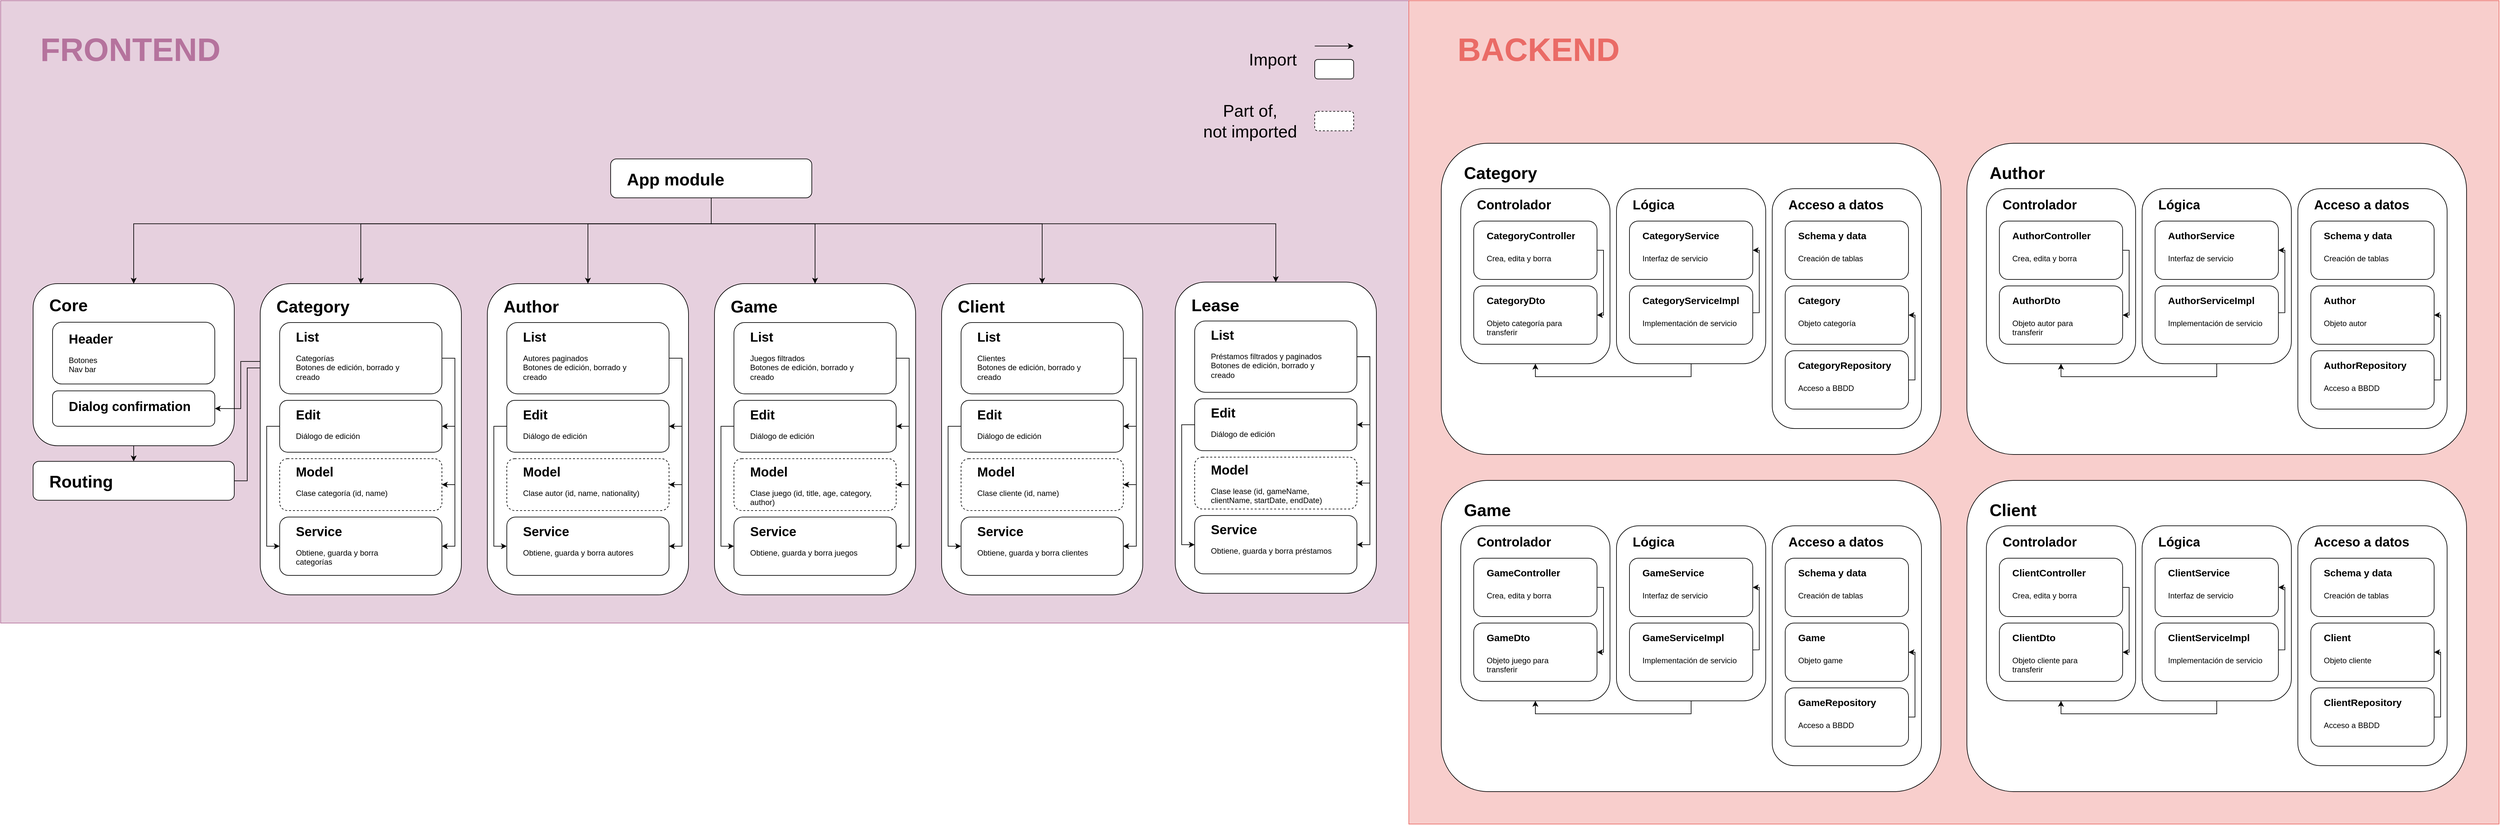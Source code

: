 <mxfile version="20.0.1" type="device"><diagram id="lrIMG9nUIymRTahZUd3u" name="Page-1"><mxGraphModel dx="10337" dy="2630" grid="1" gridSize="10" guides="1" tooltips="1" connect="1" arrows="1" fold="1" page="0" pageScale="1" pageWidth="850" pageHeight="1100" background="none" math="0" shadow="0"><root><mxCell id="0"/><mxCell id="1" parent="0"/><mxCell id="NSxCd291xxcWupaQ3Ujl-46" value="" style="rounded=0;whiteSpace=wrap;html=1;fillColor=#E6D0DE;strokeColor=#B5739D;" parent="1" vertex="1"><mxGeometry x="-4410" y="-60" width="2170" height="960" as="geometry"/></mxCell><mxCell id="FoyVXFQDcHTdt4xIh8T--1" value="" style="rounded=1;whiteSpace=wrap;html=1;" parent="1" vertex="1"><mxGeometry x="-4360" y="376.47" width="310" height="250" as="geometry"/></mxCell><mxCell id="FoyVXFQDcHTdt4xIh8T--11" value="&lt;h1&gt;&lt;font style=&quot;font-size: 26px;&quot;&gt;Core&lt;/font&gt;&lt;/h1&gt;" style="text;html=1;strokeColor=none;fillColor=none;spacing=5;spacingTop=-20;whiteSpace=wrap;overflow=hidden;rounded=0;fontSize=20;" parent="1" vertex="1"><mxGeometry x="-4340" y="364.117" width="190" height="86.471" as="geometry"/></mxCell><mxCell id="FoyVXFQDcHTdt4xIh8T--65" style="edgeStyle=orthogonalEdgeStyle;rounded=0;orthogonalLoop=1;jettySize=auto;html=1;exitX=0.5;exitY=1;exitDx=0;exitDy=0;fontSize=26;" parent="1" source="FoyVXFQDcHTdt4xIh8T--1" target="FoyVXFQDcHTdt4xIh8T--53" edge="1"><mxGeometry relative="1" as="geometry"><Array as="points"><mxPoint x="-4205" y="706.47"/><mxPoint x="-4205" y="706.47"/></Array></mxGeometry></mxCell><mxCell id="FoyVXFQDcHTdt4xIh8T--3" style="edgeStyle=orthogonalEdgeStyle;rounded=0;orthogonalLoop=1;jettySize=auto;html=1;exitX=0.5;exitY=1;exitDx=0;exitDy=0;" parent="1" edge="1"><mxGeometry relative="1" as="geometry"><mxPoint x="-2480" y="106.733" as="sourcePoint"/><mxPoint x="-2480" y="106.733" as="targetPoint"/></mxGeometry></mxCell><mxCell id="FoyVXFQDcHTdt4xIh8T--55" value="" style="group" parent="1" vertex="1" connectable="0"><mxGeometry x="-4360" y="636.472" width="310" height="74.12" as="geometry"/></mxCell><mxCell id="FoyVXFQDcHTdt4xIh8T--53" value="" style="rounded=1;whiteSpace=wrap;html=1;fontSize=26;" parent="FoyVXFQDcHTdt4xIh8T--55" vertex="1"><mxGeometry y="14.118" width="310" height="60" as="geometry"/></mxCell><mxCell id="FoyVXFQDcHTdt4xIh8T--54" value="&lt;h1&gt;&lt;font style=&quot;font-size: 26px;&quot;&gt;Routing&lt;/font&gt;&lt;/h1&gt;" style="text;html=1;strokeColor=none;fillColor=none;spacing=5;spacingTop=-20;whiteSpace=wrap;overflow=hidden;rounded=0;fontSize=20;" parent="FoyVXFQDcHTdt4xIh8T--55" vertex="1"><mxGeometry x="20" width="140" height="74.12" as="geometry"/></mxCell><mxCell id="FoyVXFQDcHTdt4xIh8T--57" style="edgeStyle=orthogonalEdgeStyle;rounded=0;orthogonalLoop=1;jettySize=auto;html=1;fontSize=26;exitX=1;exitY=0.5;exitDx=0;exitDy=0;" parent="1" source="FoyVXFQDcHTdt4xIh8T--53" target="FoyVXFQDcHTdt4xIh8T--20" edge="1"><mxGeometry relative="1" as="geometry"><mxPoint x="-3250" y="486.47" as="sourcePoint"/><Array as="points"><mxPoint x="-4030" y="680.47"/><mxPoint x="-4030" y="506.47"/></Array></mxGeometry></mxCell><mxCell id="FoyVXFQDcHTdt4xIh8T--58" value="" style="group" parent="1" vertex="1" connectable="0"><mxGeometry x="-3470" y="170.002" width="310" height="74.12" as="geometry"/></mxCell><mxCell id="FoyVXFQDcHTdt4xIh8T--59" value="" style="rounded=1;whiteSpace=wrap;html=1;fontSize=26;" parent="FoyVXFQDcHTdt4xIh8T--58" vertex="1"><mxGeometry y="14.118" width="310" height="60" as="geometry"/></mxCell><mxCell id="FoyVXFQDcHTdt4xIh8T--60" value="&lt;h1&gt;&lt;span style=&quot;font-size: 26px;&quot;&gt;App module&lt;/span&gt;&lt;/h1&gt;" style="text;html=1;strokeColor=none;fillColor=none;spacing=5;spacingTop=-20;whiteSpace=wrap;overflow=hidden;rounded=0;fontSize=20;" parent="FoyVXFQDcHTdt4xIh8T--58" vertex="1"><mxGeometry x="20" width="200" height="60" as="geometry"/></mxCell><mxCell id="FoyVXFQDcHTdt4xIh8T--61" style="edgeStyle=orthogonalEdgeStyle;rounded=0;orthogonalLoop=1;jettySize=auto;html=1;exitX=0.5;exitY=1;exitDx=0;exitDy=0;fontSize=26;" parent="1" source="FoyVXFQDcHTdt4xIh8T--59" target="FoyVXFQDcHTdt4xIh8T--17" edge="1"><mxGeometry relative="1" as="geometry"><mxPoint x="-3300" y="594.12" as="targetPoint"/><Array as="points"><mxPoint x="-3315" y="284.12"/><mxPoint x="-3855" y="284.12"/></Array></mxGeometry></mxCell><mxCell id="FoyVXFQDcHTdt4xIh8T--63" style="edgeStyle=orthogonalEdgeStyle;rounded=0;orthogonalLoop=1;jettySize=auto;html=1;fontSize=26;" parent="1" source="FoyVXFQDcHTdt4xIh8T--59" target="FoyVXFQDcHTdt4xIh8T--1" edge="1"><mxGeometry relative="1" as="geometry"><Array as="points"><mxPoint x="-3315" y="284.12"/><mxPoint x="-4205" y="284.12"/></Array></mxGeometry></mxCell><mxCell id="FoyVXFQDcHTdt4xIh8T--70" value="Import" style="text;html=1;align=center;verticalAlign=middle;resizable=0;points=[];autosize=1;strokeColor=none;fillColor=none;fontSize=26;" parent="1" vertex="1"><mxGeometry x="-2495" y="10.77" width="90" height="40" as="geometry"/></mxCell><mxCell id="FoyVXFQDcHTdt4xIh8T--71" value="" style="endArrow=classic;html=1;rounded=0;fontSize=26;" parent="1" edge="1"><mxGeometry width="50" height="50" relative="1" as="geometry"><mxPoint x="-2385" y="10.0" as="sourcePoint"/><mxPoint x="-2325" y="10.0" as="targetPoint"/></mxGeometry></mxCell><mxCell id="FoyVXFQDcHTdt4xIh8T--73" value="" style="rounded=1;whiteSpace=wrap;html=1;fontSize=26;strokeColor=default;" parent="1" vertex="1"><mxGeometry x="-2385" y="30.77" width="60" height="30" as="geometry"/></mxCell><mxCell id="FoyVXFQDcHTdt4xIh8T--74" value="Part of, &lt;br&gt;not imported" style="text;html=1;align=center;verticalAlign=middle;resizable=0;points=[];autosize=1;strokeColor=none;fillColor=none;fontSize=26;" parent="1" vertex="1"><mxGeometry x="-2565" y="90.77" width="160" height="70" as="geometry"/></mxCell><mxCell id="FoyVXFQDcHTdt4xIh8T--75" value="" style="rounded=1;whiteSpace=wrap;html=1;fontSize=26;strokeColor=default;dashed=1;" parent="1" vertex="1"><mxGeometry x="-2385" y="110.77" width="60" height="30" as="geometry"/></mxCell><mxCell id="FoyVXFQDcHTdt4xIh8T--6" value="" style="group" parent="1" vertex="1" connectable="0"><mxGeometry x="-4330" y="435.999" width="250" height="105.882" as="geometry"/></mxCell><mxCell id="FoyVXFQDcHTdt4xIh8T--41" value="" style="group" parent="FoyVXFQDcHTdt4xIh8T--6" vertex="1" connectable="0"><mxGeometry width="250" height="95.294" as="geometry"/></mxCell><mxCell id="FoyVXFQDcHTdt4xIh8T--4" value="" style="rounded=1;whiteSpace=wrap;html=1;" parent="FoyVXFQDcHTdt4xIh8T--41" vertex="1"><mxGeometry width="250" height="95.294" as="geometry"/></mxCell><mxCell id="FoyVXFQDcHTdt4xIh8T--5" value="&lt;h1 style=&quot;font-size: 20px;&quot;&gt;Header&lt;/h1&gt;&lt;div&gt;Botones&lt;/div&gt;&lt;div&gt;Nav bar&lt;/div&gt;&lt;div&gt;&lt;br&gt;&lt;/div&gt;" style="text;html=1;strokeColor=none;fillColor=none;spacing=5;spacingTop=-20;whiteSpace=wrap;overflow=hidden;rounded=0;" parent="FoyVXFQDcHTdt4xIh8T--41" vertex="1"><mxGeometry x="20" y="10.588" width="190" height="84.706" as="geometry"/></mxCell><mxCell id="FoyVXFQDcHTdt4xIh8T--87" value="" style="rounded=1;whiteSpace=wrap;html=1;" parent="1" vertex="1"><mxGeometry x="-4330" y="541.88" width="250" height="54.59" as="geometry"/></mxCell><mxCell id="FoyVXFQDcHTdt4xIh8T--88" value="&lt;h1 style=&quot;font-size: 20px;&quot;&gt;Dialog confirmation&lt;/h1&gt;&lt;div&gt;&lt;br&gt;&lt;/div&gt;&lt;div&gt;&lt;br&gt;&lt;/div&gt;" style="text;html=1;strokeColor=none;fillColor=none;spacing=5;spacingTop=-20;whiteSpace=wrap;overflow=hidden;rounded=0;" parent="1" vertex="1"><mxGeometry x="-4310" y="550.55" width="210" height="35.92" as="geometry"/></mxCell><mxCell id="FoyVXFQDcHTdt4xIh8T--89" style="edgeStyle=orthogonalEdgeStyle;rounded=0;orthogonalLoop=1;jettySize=auto;html=1;exitX=0;exitY=0.5;exitDx=0;exitDy=0;fontSize=26;entryX=1;entryY=0.5;entryDx=0;entryDy=0;" parent="1" source="FoyVXFQDcHTdt4xIh8T--20" target="FoyVXFQDcHTdt4xIh8T--87" edge="1"><mxGeometry relative="1" as="geometry"><Array as="points"><mxPoint x="-3980" y="496.47"/><mxPoint x="-4040" y="496.47"/><mxPoint x="-4040" y="569.47"/></Array></mxGeometry></mxCell><mxCell id="FoyVXFQDcHTdt4xIh8T--91" value="" style="group" parent="1" vertex="1" connectable="0"><mxGeometry x="-4010" y="366.47" width="310" height="490" as="geometry"/></mxCell><mxCell id="FoyVXFQDcHTdt4xIh8T--17" value="" style="rounded=1;whiteSpace=wrap;html=1;" parent="FoyVXFQDcHTdt4xIh8T--91" vertex="1"><mxGeometry y="10" width="310" height="480" as="geometry"/></mxCell><mxCell id="FoyVXFQDcHTdt4xIh8T--19" value="" style="group" parent="FoyVXFQDcHTdt4xIh8T--91" vertex="1" connectable="0"><mxGeometry x="30" y="70" width="250" height="110" as="geometry"/></mxCell><mxCell id="FoyVXFQDcHTdt4xIh8T--40" value="" style="group" parent="FoyVXFQDcHTdt4xIh8T--19" vertex="1" connectable="0"><mxGeometry width="250" height="110.0" as="geometry"/></mxCell><mxCell id="FoyVXFQDcHTdt4xIh8T--20" value="" style="rounded=1;whiteSpace=wrap;html=1;" parent="FoyVXFQDcHTdt4xIh8T--40" vertex="1"><mxGeometry width="250" height="110.0" as="geometry"/></mxCell><mxCell id="FoyVXFQDcHTdt4xIh8T--22" value="&lt;h1 style=&quot;font-size: 20px;&quot;&gt;List&lt;/h1&gt;&lt;div&gt;&lt;span style=&quot;background-color: initial;&quot;&gt;Categorías&lt;/span&gt;&lt;br&gt;&lt;span style=&quot;background-color: initial;&quot;&gt;Botones de edición, borrado y creado&lt;/span&gt;&lt;br&gt;&lt;/div&gt;&lt;div&gt;&lt;br&gt;&lt;/div&gt;" style="text;html=1;strokeColor=none;fillColor=none;spacing=5;spacingTop=-20;whiteSpace=wrap;overflow=hidden;rounded=0;" parent="FoyVXFQDcHTdt4xIh8T--40" vertex="1"><mxGeometry x="20" y="7.333" width="190" height="88" as="geometry"/></mxCell><mxCell id="FoyVXFQDcHTdt4xIh8T--18" value="&lt;h1&gt;&lt;font style=&quot;font-size: 26px;&quot;&gt;Category&lt;/font&gt;&lt;/h1&gt;" style="text;html=1;strokeColor=none;fillColor=none;spacing=5;spacingTop=-20;whiteSpace=wrap;overflow=hidden;rounded=0;fontSize=20;" parent="FoyVXFQDcHTdt4xIh8T--91" vertex="1"><mxGeometry x="20" width="190" height="70" as="geometry"/></mxCell><mxCell id="FoyVXFQDcHTdt4xIh8T--42" value="" style="group" parent="FoyVXFQDcHTdt4xIh8T--91" vertex="1" connectable="0"><mxGeometry x="30" y="190" width="250" height="110" as="geometry"/></mxCell><mxCell id="FoyVXFQDcHTdt4xIh8T--43" value="" style="group" parent="FoyVXFQDcHTdt4xIh8T--42" vertex="1" connectable="0"><mxGeometry width="250" height="110.0" as="geometry"/></mxCell><mxCell id="FoyVXFQDcHTdt4xIh8T--44" value="" style="rounded=1;whiteSpace=wrap;html=1;" parent="FoyVXFQDcHTdt4xIh8T--43" vertex="1"><mxGeometry width="250" height="80" as="geometry"/></mxCell><mxCell id="FoyVXFQDcHTdt4xIh8T--45" value="&lt;h1 style=&quot;font-size: 20px;&quot;&gt;Edit&lt;/h1&gt;&lt;div&gt;Diálogo de edición&lt;/div&gt;&lt;div&gt;&lt;br&gt;&lt;/div&gt;" style="text;html=1;strokeColor=none;fillColor=none;spacing=5;spacingTop=-20;whiteSpace=wrap;overflow=hidden;rounded=0;" parent="FoyVXFQDcHTdt4xIh8T--43" vertex="1"><mxGeometry x="20" y="7.33" width="190" height="62.67" as="geometry"/></mxCell><mxCell id="FoyVXFQDcHTdt4xIh8T--66" value="" style="group;strokeColor=none;perimeterSpacing=1;" parent="FoyVXFQDcHTdt4xIh8T--91" vertex="1" connectable="0"><mxGeometry x="30" y="280" width="250" height="80" as="geometry"/></mxCell><mxCell id="FoyVXFQDcHTdt4xIh8T--67" value="" style="rounded=1;whiteSpace=wrap;html=1;dashed=1;" parent="FoyVXFQDcHTdt4xIh8T--66" vertex="1"><mxGeometry width="250" height="80" as="geometry"/></mxCell><mxCell id="FoyVXFQDcHTdt4xIh8T--68" value="&lt;h1 style=&quot;font-size: 20px;&quot;&gt;Model&lt;/h1&gt;&lt;div&gt;Clase categoría (id, name)&lt;/div&gt;&lt;div&gt;&lt;br&gt;&lt;/div&gt;" style="text;html=1;strokeColor=none;fillColor=none;spacing=5;spacingTop=-20;whiteSpace=wrap;overflow=hidden;rounded=0;" parent="FoyVXFQDcHTdt4xIh8T--66" vertex="1"><mxGeometry x="20" y="5.333" width="190" height="64.0" as="geometry"/></mxCell><mxCell id="FoyVXFQDcHTdt4xIh8T--69" style="edgeStyle=orthogonalEdgeStyle;rounded=0;orthogonalLoop=1;jettySize=auto;html=1;exitX=1;exitY=0.5;exitDx=0;exitDy=0;entryX=1;entryY=0.5;entryDx=0;entryDy=0;fontSize=26;" parent="FoyVXFQDcHTdt4xIh8T--91" source="FoyVXFQDcHTdt4xIh8T--20" target="FoyVXFQDcHTdt4xIh8T--67" edge="1"><mxGeometry relative="1" as="geometry"/></mxCell><mxCell id="FoyVXFQDcHTdt4xIh8T--80" style="edgeStyle=orthogonalEdgeStyle;rounded=0;orthogonalLoop=1;jettySize=auto;html=1;exitX=1;exitY=0.5;exitDx=0;exitDy=0;entryX=1;entryY=0.5;entryDx=0;entryDy=0;fontSize=26;" parent="FoyVXFQDcHTdt4xIh8T--91" source="FoyVXFQDcHTdt4xIh8T--20" target="FoyVXFQDcHTdt4xIh8T--78" edge="1"><mxGeometry relative="1" as="geometry"/></mxCell><mxCell id="FoyVXFQDcHTdt4xIh8T--81" style="edgeStyle=orthogonalEdgeStyle;rounded=0;orthogonalLoop=1;jettySize=auto;html=1;exitX=1;exitY=0.5;exitDx=0;exitDy=0;entryX=1;entryY=0.5;entryDx=0;entryDy=0;fontSize=26;" parent="FoyVXFQDcHTdt4xIh8T--91" source="FoyVXFQDcHTdt4xIh8T--20" target="FoyVXFQDcHTdt4xIh8T--44" edge="1"><mxGeometry relative="1" as="geometry"/></mxCell><mxCell id="FoyVXFQDcHTdt4xIh8T--82" style="edgeStyle=orthogonalEdgeStyle;rounded=0;orthogonalLoop=1;jettySize=auto;html=1;exitX=0;exitY=0.5;exitDx=0;exitDy=0;entryX=0;entryY=0.5;entryDx=0;entryDy=0;fontSize=26;" parent="FoyVXFQDcHTdt4xIh8T--91" source="FoyVXFQDcHTdt4xIh8T--44" target="FoyVXFQDcHTdt4xIh8T--78" edge="1"><mxGeometry relative="1" as="geometry"/></mxCell><mxCell id="FoyVXFQDcHTdt4xIh8T--92" value="" style="group" parent="FoyVXFQDcHTdt4xIh8T--91" vertex="1" connectable="0"><mxGeometry x="30" y="370" width="250" height="90" as="geometry"/></mxCell><mxCell id="FoyVXFQDcHTdt4xIh8T--78" value="" style="rounded=1;whiteSpace=wrap;html=1;" parent="FoyVXFQDcHTdt4xIh8T--92" vertex="1"><mxGeometry width="250" height="90" as="geometry"/></mxCell><mxCell id="FoyVXFQDcHTdt4xIh8T--79" value="&lt;h1 style=&quot;font-size: 20px;&quot;&gt;Service&lt;/h1&gt;&lt;div&gt;Obtiene, guarda y borra categorías&lt;/div&gt;&lt;div&gt;&lt;br&gt;&lt;/div&gt;" style="text;html=1;strokeColor=none;fillColor=none;spacing=5;spacingTop=-20;whiteSpace=wrap;overflow=hidden;rounded=0;" parent="FoyVXFQDcHTdt4xIh8T--92" vertex="1"><mxGeometry x="20" y="7.33" width="190" height="72.67" as="geometry"/></mxCell><mxCell id="FoyVXFQDcHTdt4xIh8T--93" value="" style="group" parent="1" vertex="1" connectable="0"><mxGeometry x="-3660" y="366.47" width="310" height="490" as="geometry"/></mxCell><mxCell id="FoyVXFQDcHTdt4xIh8T--94" value="" style="rounded=1;whiteSpace=wrap;html=1;" parent="FoyVXFQDcHTdt4xIh8T--93" vertex="1"><mxGeometry y="10" width="310" height="480" as="geometry"/></mxCell><mxCell id="FoyVXFQDcHTdt4xIh8T--95" value="" style="group" parent="FoyVXFQDcHTdt4xIh8T--93" vertex="1" connectable="0"><mxGeometry x="30" y="70" width="250" height="110" as="geometry"/></mxCell><mxCell id="FoyVXFQDcHTdt4xIh8T--96" value="" style="group" parent="FoyVXFQDcHTdt4xIh8T--95" vertex="1" connectable="0"><mxGeometry width="250" height="110.0" as="geometry"/></mxCell><mxCell id="FoyVXFQDcHTdt4xIh8T--97" value="" style="rounded=1;whiteSpace=wrap;html=1;" parent="FoyVXFQDcHTdt4xIh8T--96" vertex="1"><mxGeometry width="250" height="110.0" as="geometry"/></mxCell><mxCell id="FoyVXFQDcHTdt4xIh8T--98" value="&lt;h1 style=&quot;font-size: 20px;&quot;&gt;List&lt;/h1&gt;&lt;div&gt;&lt;span style=&quot;background-color: initial;&quot;&gt;Autores paginados&lt;/span&gt;&lt;br&gt;&lt;span style=&quot;background-color: initial;&quot;&gt;Botones de edición, borrado y creado&lt;/span&gt;&lt;br&gt;&lt;/div&gt;&lt;div&gt;&lt;br&gt;&lt;/div&gt;" style="text;html=1;strokeColor=none;fillColor=none;spacing=5;spacingTop=-20;whiteSpace=wrap;overflow=hidden;rounded=0;" parent="FoyVXFQDcHTdt4xIh8T--96" vertex="1"><mxGeometry x="20" y="7.333" width="190" height="88" as="geometry"/></mxCell><mxCell id="FoyVXFQDcHTdt4xIh8T--99" value="&lt;h1&gt;&lt;font style=&quot;font-size: 26px;&quot;&gt;Author&lt;/font&gt;&lt;/h1&gt;" style="text;html=1;strokeColor=none;fillColor=none;spacing=5;spacingTop=-20;whiteSpace=wrap;overflow=hidden;rounded=0;fontSize=20;" parent="FoyVXFQDcHTdt4xIh8T--93" vertex="1"><mxGeometry x="20" width="190" height="70" as="geometry"/></mxCell><mxCell id="FoyVXFQDcHTdt4xIh8T--100" value="" style="group" parent="FoyVXFQDcHTdt4xIh8T--93" vertex="1" connectable="0"><mxGeometry x="30" y="190" width="250" height="110" as="geometry"/></mxCell><mxCell id="FoyVXFQDcHTdt4xIh8T--101" value="" style="group" parent="FoyVXFQDcHTdt4xIh8T--100" vertex="1" connectable="0"><mxGeometry width="250" height="110.0" as="geometry"/></mxCell><mxCell id="FoyVXFQDcHTdt4xIh8T--102" value="" style="rounded=1;whiteSpace=wrap;html=1;" parent="FoyVXFQDcHTdt4xIh8T--101" vertex="1"><mxGeometry width="250" height="80" as="geometry"/></mxCell><mxCell id="FoyVXFQDcHTdt4xIh8T--103" value="&lt;h1 style=&quot;font-size: 20px;&quot;&gt;Edit&lt;/h1&gt;&lt;div&gt;Diálogo de edición&lt;/div&gt;&lt;div&gt;&lt;br&gt;&lt;/div&gt;" style="text;html=1;strokeColor=none;fillColor=none;spacing=5;spacingTop=-20;whiteSpace=wrap;overflow=hidden;rounded=0;" parent="FoyVXFQDcHTdt4xIh8T--101" vertex="1"><mxGeometry x="20" y="7.33" width="190" height="62.67" as="geometry"/></mxCell><mxCell id="FoyVXFQDcHTdt4xIh8T--104" value="" style="group;strokeColor=none;perimeterSpacing=1;" parent="FoyVXFQDcHTdt4xIh8T--93" vertex="1" connectable="0"><mxGeometry x="30" y="280" width="250" height="80" as="geometry"/></mxCell><mxCell id="FoyVXFQDcHTdt4xIh8T--105" value="" style="rounded=1;whiteSpace=wrap;html=1;dashed=1;" parent="FoyVXFQDcHTdt4xIh8T--104" vertex="1"><mxGeometry width="250" height="80" as="geometry"/></mxCell><mxCell id="FoyVXFQDcHTdt4xIh8T--106" value="&lt;h1 style=&quot;font-size: 20px;&quot;&gt;Model&lt;/h1&gt;&lt;div&gt;Clase autor (id, name, nationality)&lt;/div&gt;&lt;div&gt;&lt;br&gt;&lt;/div&gt;" style="text;html=1;strokeColor=none;fillColor=none;spacing=5;spacingTop=-20;whiteSpace=wrap;overflow=hidden;rounded=0;" parent="FoyVXFQDcHTdt4xIh8T--104" vertex="1"><mxGeometry x="20" y="5.333" width="190" height="64.0" as="geometry"/></mxCell><mxCell id="FoyVXFQDcHTdt4xIh8T--107" style="edgeStyle=orthogonalEdgeStyle;rounded=0;orthogonalLoop=1;jettySize=auto;html=1;exitX=1;exitY=0.5;exitDx=0;exitDy=0;entryX=1;entryY=0.5;entryDx=0;entryDy=0;fontSize=26;" parent="FoyVXFQDcHTdt4xIh8T--93" source="FoyVXFQDcHTdt4xIh8T--97" target="FoyVXFQDcHTdt4xIh8T--105" edge="1"><mxGeometry relative="1" as="geometry"/></mxCell><mxCell id="FoyVXFQDcHTdt4xIh8T--108" style="edgeStyle=orthogonalEdgeStyle;rounded=0;orthogonalLoop=1;jettySize=auto;html=1;exitX=1;exitY=0.5;exitDx=0;exitDy=0;entryX=1;entryY=0.5;entryDx=0;entryDy=0;fontSize=26;" parent="FoyVXFQDcHTdt4xIh8T--93" source="FoyVXFQDcHTdt4xIh8T--97" target="FoyVXFQDcHTdt4xIh8T--112" edge="1"><mxGeometry relative="1" as="geometry"/></mxCell><mxCell id="FoyVXFQDcHTdt4xIh8T--109" style="edgeStyle=orthogonalEdgeStyle;rounded=0;orthogonalLoop=1;jettySize=auto;html=1;exitX=1;exitY=0.5;exitDx=0;exitDy=0;entryX=1;entryY=0.5;entryDx=0;entryDy=0;fontSize=26;" parent="FoyVXFQDcHTdt4xIh8T--93" source="FoyVXFQDcHTdt4xIh8T--97" target="FoyVXFQDcHTdt4xIh8T--102" edge="1"><mxGeometry relative="1" as="geometry"/></mxCell><mxCell id="FoyVXFQDcHTdt4xIh8T--110" style="edgeStyle=orthogonalEdgeStyle;rounded=0;orthogonalLoop=1;jettySize=auto;html=1;exitX=0;exitY=0.5;exitDx=0;exitDy=0;entryX=0;entryY=0.5;entryDx=0;entryDy=0;fontSize=26;" parent="FoyVXFQDcHTdt4xIh8T--93" source="FoyVXFQDcHTdt4xIh8T--102" target="FoyVXFQDcHTdt4xIh8T--112" edge="1"><mxGeometry relative="1" as="geometry"/></mxCell><mxCell id="FoyVXFQDcHTdt4xIh8T--111" value="" style="group" parent="FoyVXFQDcHTdt4xIh8T--93" vertex="1" connectable="0"><mxGeometry x="30" y="370" width="250" height="90" as="geometry"/></mxCell><mxCell id="FoyVXFQDcHTdt4xIh8T--112" value="" style="rounded=1;whiteSpace=wrap;html=1;" parent="FoyVXFQDcHTdt4xIh8T--111" vertex="1"><mxGeometry width="250" height="90" as="geometry"/></mxCell><mxCell id="FoyVXFQDcHTdt4xIh8T--113" value="&lt;h1 style=&quot;font-size: 20px;&quot;&gt;Service&lt;/h1&gt;&lt;div&gt;Obtiene, guarda y borra autores&lt;/div&gt;&lt;div&gt;&lt;br&gt;&lt;/div&gt;" style="text;html=1;strokeColor=none;fillColor=none;spacing=5;spacingTop=-20;whiteSpace=wrap;overflow=hidden;rounded=0;" parent="FoyVXFQDcHTdt4xIh8T--111" vertex="1"><mxGeometry x="20" y="7.33" width="190" height="72.67" as="geometry"/></mxCell><mxCell id="FoyVXFQDcHTdt4xIh8T--114" style="edgeStyle=orthogonalEdgeStyle;rounded=0;orthogonalLoop=1;jettySize=auto;html=1;exitX=0.5;exitY=1;exitDx=0;exitDy=0;fontSize=26;" parent="1" source="FoyVXFQDcHTdt4xIh8T--59" target="FoyVXFQDcHTdt4xIh8T--94" edge="1"><mxGeometry relative="1" as="geometry"><Array as="points"><mxPoint x="-3315" y="284.12"/><mxPoint x="-3505" y="284.12"/></Array></mxGeometry></mxCell><mxCell id="FoyVXFQDcHTdt4xIh8T--116" value="" style="rounded=0;whiteSpace=wrap;html=1;fontSize=26;fillColor=#F8CECC;strokeColor=#EA6B66;" parent="1" vertex="1"><mxGeometry x="-2240" y="-60" width="1680" height="1270" as="geometry"/></mxCell><mxCell id="FoyVXFQDcHTdt4xIh8T--131" style="edgeStyle=orthogonalEdgeStyle;rounded=0;orthogonalLoop=1;jettySize=auto;html=1;exitX=1;exitY=0.5;exitDx=0;exitDy=0;entryX=1;entryY=0.5;entryDx=0;entryDy=0;fontSize=26;" parent="1" edge="1"><mxGeometry relative="1" as="geometry"><mxPoint x="-450" y="735" as="sourcePoint"/></mxGeometry></mxCell><mxCell id="NSxCd291xxcWupaQ3Ujl-96" value="" style="group" parent="1" vertex="1" connectable="0"><mxGeometry x="-2190" y="160" width="770" height="480" as="geometry"/></mxCell><mxCell id="FoyVXFQDcHTdt4xIh8T--118" value="" style="rounded=1;whiteSpace=wrap;html=1;container=0;" parent="NSxCd291xxcWupaQ3Ujl-96" vertex="1"><mxGeometry width="770" height="480" as="geometry"/></mxCell><mxCell id="FoyVXFQDcHTdt4xIh8T--123" value="&lt;h1&gt;&lt;font style=&quot;font-size: 26px;&quot;&gt;Category&lt;/font&gt;&lt;/h1&gt;" style="text;html=1;strokeColor=none;fillColor=none;spacing=5;spacingTop=-20;whiteSpace=wrap;overflow=hidden;rounded=0;fontSize=20;container=0;" parent="NSxCd291xxcWupaQ3Ujl-96" vertex="1"><mxGeometry x="30" width="190" height="70" as="geometry"/></mxCell><mxCell id="FoyVXFQDcHTdt4xIh8T--132" style="edgeStyle=orthogonalEdgeStyle;rounded=0;orthogonalLoop=1;jettySize=auto;html=1;exitX=1;exitY=0.5;exitDx=0;exitDy=0;entryX=1;entryY=0.5;entryDx=0;entryDy=0;fontSize=26;" parent="1" edge="1"><mxGeometry relative="1" as="geometry"><mxPoint x="-450" y="735" as="sourcePoint"/></mxGeometry></mxCell><mxCell id="NSxCd291xxcWupaQ3Ujl-1" value="" style="group" parent="1" vertex="1" connectable="0"><mxGeometry x="-3310" y="366.47" width="310" height="490" as="geometry"/></mxCell><mxCell id="NSxCd291xxcWupaQ3Ujl-2" value="" style="rounded=1;whiteSpace=wrap;html=1;" parent="NSxCd291xxcWupaQ3Ujl-1" vertex="1"><mxGeometry y="10" width="310" height="480" as="geometry"/></mxCell><mxCell id="NSxCd291xxcWupaQ3Ujl-3" value="" style="group" parent="NSxCd291xxcWupaQ3Ujl-1" vertex="1" connectable="0"><mxGeometry x="30" y="70" width="250" height="110" as="geometry"/></mxCell><mxCell id="NSxCd291xxcWupaQ3Ujl-4" value="" style="group" parent="NSxCd291xxcWupaQ3Ujl-3" vertex="1" connectable="0"><mxGeometry width="250" height="110.0" as="geometry"/></mxCell><mxCell id="NSxCd291xxcWupaQ3Ujl-5" value="" style="rounded=1;whiteSpace=wrap;html=1;" parent="NSxCd291xxcWupaQ3Ujl-4" vertex="1"><mxGeometry width="250" height="110.0" as="geometry"/></mxCell><mxCell id="NSxCd291xxcWupaQ3Ujl-6" value="&lt;h1 style=&quot;font-size: 20px;&quot;&gt;List&lt;/h1&gt;&lt;div&gt;&lt;span style=&quot;background-color: initial;&quot;&gt;Juegos filtrados&lt;/span&gt;&lt;/div&gt;&lt;div&gt;&lt;span style=&quot;background-color: initial;&quot;&gt;Botones de edición, borrado y creado&lt;/span&gt;&lt;br&gt;&lt;/div&gt;&lt;div&gt;&lt;br&gt;&lt;/div&gt;" style="text;html=1;strokeColor=none;fillColor=none;spacing=5;spacingTop=-20;whiteSpace=wrap;overflow=hidden;rounded=0;" parent="NSxCd291xxcWupaQ3Ujl-4" vertex="1"><mxGeometry x="20" y="7.333" width="190" height="88" as="geometry"/></mxCell><mxCell id="NSxCd291xxcWupaQ3Ujl-7" value="&lt;h1&gt;&lt;font style=&quot;font-size: 26px;&quot;&gt;Game&lt;/font&gt;&lt;/h1&gt;" style="text;html=1;strokeColor=none;fillColor=none;spacing=5;spacingTop=-20;whiteSpace=wrap;overflow=hidden;rounded=0;fontSize=20;" parent="NSxCd291xxcWupaQ3Ujl-1" vertex="1"><mxGeometry x="20" width="190" height="70" as="geometry"/></mxCell><mxCell id="NSxCd291xxcWupaQ3Ujl-8" value="" style="group" parent="NSxCd291xxcWupaQ3Ujl-1" vertex="1" connectable="0"><mxGeometry x="30" y="190" width="250" height="110" as="geometry"/></mxCell><mxCell id="NSxCd291xxcWupaQ3Ujl-9" value="" style="group" parent="NSxCd291xxcWupaQ3Ujl-8" vertex="1" connectable="0"><mxGeometry width="250" height="110.0" as="geometry"/></mxCell><mxCell id="NSxCd291xxcWupaQ3Ujl-10" value="" style="rounded=1;whiteSpace=wrap;html=1;" parent="NSxCd291xxcWupaQ3Ujl-9" vertex="1"><mxGeometry width="250" height="80" as="geometry"/></mxCell><mxCell id="NSxCd291xxcWupaQ3Ujl-11" value="&lt;h1 style=&quot;font-size: 20px;&quot;&gt;Edit&lt;/h1&gt;&lt;div&gt;Diálogo de edición&lt;/div&gt;&lt;div&gt;&lt;br&gt;&lt;/div&gt;" style="text;html=1;strokeColor=none;fillColor=none;spacing=5;spacingTop=-20;whiteSpace=wrap;overflow=hidden;rounded=0;" parent="NSxCd291xxcWupaQ3Ujl-9" vertex="1"><mxGeometry x="20" y="7.33" width="190" height="62.67" as="geometry"/></mxCell><mxCell id="NSxCd291xxcWupaQ3Ujl-12" value="" style="group;strokeColor=none;perimeterSpacing=1;" parent="NSxCd291xxcWupaQ3Ujl-1" vertex="1" connectable="0"><mxGeometry x="30" y="280" width="250" height="80" as="geometry"/></mxCell><mxCell id="NSxCd291xxcWupaQ3Ujl-13" value="" style="rounded=1;whiteSpace=wrap;html=1;dashed=1;" parent="NSxCd291xxcWupaQ3Ujl-12" vertex="1"><mxGeometry width="250" height="80" as="geometry"/></mxCell><mxCell id="NSxCd291xxcWupaQ3Ujl-14" value="&lt;h1 style=&quot;font-size: 20px;&quot;&gt;Model&lt;/h1&gt;&lt;div&gt;Clase juego (id, title, age, category, author)&lt;/div&gt;&lt;div&gt;&lt;br&gt;&lt;/div&gt;" style="text;html=1;strokeColor=none;fillColor=none;spacing=5;spacingTop=-20;whiteSpace=wrap;overflow=hidden;rounded=0;" parent="NSxCd291xxcWupaQ3Ujl-12" vertex="1"><mxGeometry x="20" y="5.33" width="220" height="74.67" as="geometry"/></mxCell><mxCell id="NSxCd291xxcWupaQ3Ujl-15" style="edgeStyle=orthogonalEdgeStyle;rounded=0;orthogonalLoop=1;jettySize=auto;html=1;exitX=1;exitY=0.5;exitDx=0;exitDy=0;entryX=1;entryY=0.5;entryDx=0;entryDy=0;fontSize=26;" parent="NSxCd291xxcWupaQ3Ujl-1" source="NSxCd291xxcWupaQ3Ujl-5" target="NSxCd291xxcWupaQ3Ujl-13" edge="1"><mxGeometry relative="1" as="geometry"/></mxCell><mxCell id="NSxCd291xxcWupaQ3Ujl-16" style="edgeStyle=orthogonalEdgeStyle;rounded=0;orthogonalLoop=1;jettySize=auto;html=1;exitX=1;exitY=0.5;exitDx=0;exitDy=0;entryX=1;entryY=0.5;entryDx=0;entryDy=0;fontSize=26;" parent="NSxCd291xxcWupaQ3Ujl-1" source="NSxCd291xxcWupaQ3Ujl-5" target="NSxCd291xxcWupaQ3Ujl-20" edge="1"><mxGeometry relative="1" as="geometry"/></mxCell><mxCell id="NSxCd291xxcWupaQ3Ujl-17" style="edgeStyle=orthogonalEdgeStyle;rounded=0;orthogonalLoop=1;jettySize=auto;html=1;exitX=1;exitY=0.5;exitDx=0;exitDy=0;entryX=1;entryY=0.5;entryDx=0;entryDy=0;fontSize=26;" parent="NSxCd291xxcWupaQ3Ujl-1" source="NSxCd291xxcWupaQ3Ujl-5" target="NSxCd291xxcWupaQ3Ujl-10" edge="1"><mxGeometry relative="1" as="geometry"/></mxCell><mxCell id="NSxCd291xxcWupaQ3Ujl-18" style="edgeStyle=orthogonalEdgeStyle;rounded=0;orthogonalLoop=1;jettySize=auto;html=1;exitX=0;exitY=0.5;exitDx=0;exitDy=0;entryX=0;entryY=0.5;entryDx=0;entryDy=0;fontSize=26;" parent="NSxCd291xxcWupaQ3Ujl-1" source="NSxCd291xxcWupaQ3Ujl-10" target="NSxCd291xxcWupaQ3Ujl-20" edge="1"><mxGeometry relative="1" as="geometry"/></mxCell><mxCell id="NSxCd291xxcWupaQ3Ujl-19" value="" style="group" parent="NSxCd291xxcWupaQ3Ujl-1" vertex="1" connectable="0"><mxGeometry x="30" y="370" width="250" height="90" as="geometry"/></mxCell><mxCell id="NSxCd291xxcWupaQ3Ujl-20" value="" style="rounded=1;whiteSpace=wrap;html=1;" parent="NSxCd291xxcWupaQ3Ujl-19" vertex="1"><mxGeometry width="250" height="90" as="geometry"/></mxCell><mxCell id="NSxCd291xxcWupaQ3Ujl-21" value="&lt;h1 style=&quot;font-size: 20px;&quot;&gt;Service&lt;/h1&gt;&lt;div&gt;Obtiene, guarda y borra juegos&lt;/div&gt;&lt;div&gt;&lt;br&gt;&lt;/div&gt;" style="text;html=1;strokeColor=none;fillColor=none;spacing=5;spacingTop=-20;whiteSpace=wrap;overflow=hidden;rounded=0;" parent="NSxCd291xxcWupaQ3Ujl-19" vertex="1"><mxGeometry x="20" y="7.33" width="190" height="72.67" as="geometry"/></mxCell><mxCell id="NSxCd291xxcWupaQ3Ujl-22" style="edgeStyle=orthogonalEdgeStyle;rounded=0;orthogonalLoop=1;jettySize=auto;html=1;exitX=0.5;exitY=1;exitDx=0;exitDy=0;" parent="1" source="FoyVXFQDcHTdt4xIh8T--59" target="NSxCd291xxcWupaQ3Ujl-2" edge="1"><mxGeometry relative="1" as="geometry"><Array as="points"><mxPoint x="-3315" y="284.12"/><mxPoint x="-3155" y="284.12"/></Array></mxGeometry></mxCell><mxCell id="NSxCd291xxcWupaQ3Ujl-23" value="" style="group" parent="1" vertex="1" connectable="0"><mxGeometry x="-2960" y="366.47" width="310" height="490" as="geometry"/></mxCell><mxCell id="NSxCd291xxcWupaQ3Ujl-24" value="" style="rounded=1;whiteSpace=wrap;html=1;" parent="NSxCd291xxcWupaQ3Ujl-23" vertex="1"><mxGeometry y="10" width="310" height="480" as="geometry"/></mxCell><mxCell id="NSxCd291xxcWupaQ3Ujl-25" value="" style="group" parent="NSxCd291xxcWupaQ3Ujl-23" vertex="1" connectable="0"><mxGeometry x="30" y="70" width="250" height="110" as="geometry"/></mxCell><mxCell id="NSxCd291xxcWupaQ3Ujl-26" value="" style="group" parent="NSxCd291xxcWupaQ3Ujl-25" vertex="1" connectable="0"><mxGeometry width="250" height="110.0" as="geometry"/></mxCell><mxCell id="NSxCd291xxcWupaQ3Ujl-27" value="" style="rounded=1;whiteSpace=wrap;html=1;" parent="NSxCd291xxcWupaQ3Ujl-26" vertex="1"><mxGeometry width="250" height="110.0" as="geometry"/></mxCell><mxCell id="NSxCd291xxcWupaQ3Ujl-28" value="&lt;h1 style=&quot;font-size: 20px;&quot;&gt;List&lt;/h1&gt;&lt;div&gt;&lt;span style=&quot;background-color: initial;&quot;&gt;Clientes&lt;/span&gt;&lt;/div&gt;&lt;div&gt;&lt;span style=&quot;background-color: initial;&quot;&gt;Botones de edición, borrado y creado&lt;/span&gt;&lt;br&gt;&lt;/div&gt;&lt;div&gt;&lt;br&gt;&lt;/div&gt;" style="text;html=1;strokeColor=none;fillColor=none;spacing=5;spacingTop=-20;whiteSpace=wrap;overflow=hidden;rounded=0;" parent="NSxCd291xxcWupaQ3Ujl-26" vertex="1"><mxGeometry x="20" y="7.333" width="190" height="88" as="geometry"/></mxCell><mxCell id="NSxCd291xxcWupaQ3Ujl-29" value="&lt;h1&gt;&lt;font style=&quot;font-size: 26px;&quot;&gt;Client&lt;/font&gt;&lt;/h1&gt;" style="text;html=1;strokeColor=none;fillColor=none;spacing=5;spacingTop=-20;whiteSpace=wrap;overflow=hidden;rounded=0;fontSize=20;" parent="NSxCd291xxcWupaQ3Ujl-23" vertex="1"><mxGeometry x="20" width="190" height="70" as="geometry"/></mxCell><mxCell id="NSxCd291xxcWupaQ3Ujl-30" value="" style="group" parent="NSxCd291xxcWupaQ3Ujl-23" vertex="1" connectable="0"><mxGeometry x="30" y="190" width="250" height="110" as="geometry"/></mxCell><mxCell id="NSxCd291xxcWupaQ3Ujl-31" value="" style="group" parent="NSxCd291xxcWupaQ3Ujl-30" vertex="1" connectable="0"><mxGeometry width="250" height="110.0" as="geometry"/></mxCell><mxCell id="NSxCd291xxcWupaQ3Ujl-32" value="" style="rounded=1;whiteSpace=wrap;html=1;" parent="NSxCd291xxcWupaQ3Ujl-31" vertex="1"><mxGeometry width="250" height="80" as="geometry"/></mxCell><mxCell id="NSxCd291xxcWupaQ3Ujl-33" value="&lt;h1 style=&quot;font-size: 20px;&quot;&gt;Edit&lt;/h1&gt;&lt;div&gt;Diálogo de edición&lt;/div&gt;&lt;div&gt;&lt;br&gt;&lt;/div&gt;" style="text;html=1;strokeColor=none;fillColor=none;spacing=5;spacingTop=-20;whiteSpace=wrap;overflow=hidden;rounded=0;" parent="NSxCd291xxcWupaQ3Ujl-31" vertex="1"><mxGeometry x="20" y="7.33" width="190" height="62.67" as="geometry"/></mxCell><mxCell id="NSxCd291xxcWupaQ3Ujl-34" value="" style="group;strokeColor=none;perimeterSpacing=1;" parent="NSxCd291xxcWupaQ3Ujl-23" vertex="1" connectable="0"><mxGeometry x="30" y="280" width="250" height="80" as="geometry"/></mxCell><mxCell id="NSxCd291xxcWupaQ3Ujl-35" value="" style="rounded=1;whiteSpace=wrap;html=1;dashed=1;" parent="NSxCd291xxcWupaQ3Ujl-34" vertex="1"><mxGeometry width="250" height="80" as="geometry"/></mxCell><mxCell id="NSxCd291xxcWupaQ3Ujl-36" value="&lt;h1 style=&quot;font-size: 20px;&quot;&gt;Model&lt;/h1&gt;&lt;div&gt;Clase cliente (id, name)&lt;/div&gt;&lt;div&gt;&lt;br&gt;&lt;/div&gt;" style="text;html=1;strokeColor=none;fillColor=none;spacing=5;spacingTop=-20;whiteSpace=wrap;overflow=hidden;rounded=0;" parent="NSxCd291xxcWupaQ3Ujl-34" vertex="1"><mxGeometry x="20" y="5.333" width="190" height="64.0" as="geometry"/></mxCell><mxCell id="NSxCd291xxcWupaQ3Ujl-37" style="edgeStyle=orthogonalEdgeStyle;rounded=0;orthogonalLoop=1;jettySize=auto;html=1;exitX=1;exitY=0.5;exitDx=0;exitDy=0;entryX=1;entryY=0.5;entryDx=0;entryDy=0;fontSize=26;" parent="NSxCd291xxcWupaQ3Ujl-23" source="NSxCd291xxcWupaQ3Ujl-27" target="NSxCd291xxcWupaQ3Ujl-35" edge="1"><mxGeometry relative="1" as="geometry"/></mxCell><mxCell id="NSxCd291xxcWupaQ3Ujl-38" style="edgeStyle=orthogonalEdgeStyle;rounded=0;orthogonalLoop=1;jettySize=auto;html=1;exitX=1;exitY=0.5;exitDx=0;exitDy=0;entryX=1;entryY=0.5;entryDx=0;entryDy=0;fontSize=26;" parent="NSxCd291xxcWupaQ3Ujl-23" source="NSxCd291xxcWupaQ3Ujl-27" target="NSxCd291xxcWupaQ3Ujl-42" edge="1"><mxGeometry relative="1" as="geometry"/></mxCell><mxCell id="NSxCd291xxcWupaQ3Ujl-39" style="edgeStyle=orthogonalEdgeStyle;rounded=0;orthogonalLoop=1;jettySize=auto;html=1;exitX=1;exitY=0.5;exitDx=0;exitDy=0;entryX=1;entryY=0.5;entryDx=0;entryDy=0;fontSize=26;" parent="NSxCd291xxcWupaQ3Ujl-23" source="NSxCd291xxcWupaQ3Ujl-27" target="NSxCd291xxcWupaQ3Ujl-32" edge="1"><mxGeometry relative="1" as="geometry"/></mxCell><mxCell id="NSxCd291xxcWupaQ3Ujl-40" style="edgeStyle=orthogonalEdgeStyle;rounded=0;orthogonalLoop=1;jettySize=auto;html=1;exitX=0;exitY=0.5;exitDx=0;exitDy=0;entryX=0;entryY=0.5;entryDx=0;entryDy=0;fontSize=26;" parent="NSxCd291xxcWupaQ3Ujl-23" source="NSxCd291xxcWupaQ3Ujl-32" target="NSxCd291xxcWupaQ3Ujl-42" edge="1"><mxGeometry relative="1" as="geometry"/></mxCell><mxCell id="NSxCd291xxcWupaQ3Ujl-41" value="" style="group" parent="NSxCd291xxcWupaQ3Ujl-23" vertex="1" connectable="0"><mxGeometry x="30" y="370" width="250" height="90" as="geometry"/></mxCell><mxCell id="NSxCd291xxcWupaQ3Ujl-42" value="" style="rounded=1;whiteSpace=wrap;html=1;" parent="NSxCd291xxcWupaQ3Ujl-41" vertex="1"><mxGeometry width="250" height="90" as="geometry"/></mxCell><mxCell id="NSxCd291xxcWupaQ3Ujl-43" value="&lt;h1 style=&quot;font-size: 20px;&quot;&gt;Service&lt;/h1&gt;&lt;div&gt;Obtiene, guarda y borra clientes&lt;/div&gt;&lt;div&gt;&lt;br&gt;&lt;/div&gt;" style="text;html=1;strokeColor=none;fillColor=none;spacing=5;spacingTop=-20;whiteSpace=wrap;overflow=hidden;rounded=0;" parent="NSxCd291xxcWupaQ3Ujl-41" vertex="1"><mxGeometry x="20" y="7.33" width="190" height="72.67" as="geometry"/></mxCell><mxCell id="NSxCd291xxcWupaQ3Ujl-45" style="edgeStyle=orthogonalEdgeStyle;rounded=0;orthogonalLoop=1;jettySize=auto;html=1;exitX=0.5;exitY=1;exitDx=0;exitDy=0;" parent="1" source="FoyVXFQDcHTdt4xIh8T--59" target="NSxCd291xxcWupaQ3Ujl-24" edge="1"><mxGeometry relative="1" as="geometry"><Array as="points"><mxPoint x="-3315" y="284.12"/><mxPoint x="-2805" y="284.12"/></Array></mxGeometry></mxCell><mxCell id="NSxCd291xxcWupaQ3Ujl-47" value="&lt;font size=&quot;1&quot; style=&quot;&quot;&gt;&lt;b style=&quot;font-size: 50px;&quot;&gt;FRONTEND&lt;/b&gt;&lt;/font&gt;" style="text;html=1;strokeColor=none;fillColor=none;align=center;verticalAlign=middle;whiteSpace=wrap;rounded=0;fontColor=#B5739D;" parent="1" vertex="1"><mxGeometry x="-4240" width="60" height="30" as="geometry"/></mxCell><mxCell id="NSxCd291xxcWupaQ3Ujl-48" value="&lt;font size=&quot;1&quot; style=&quot;&quot;&gt;&lt;b style=&quot;font-size: 50px;&quot;&gt;BACKEND&lt;/b&gt;&lt;/font&gt;" style="text;html=1;strokeColor=none;fillColor=none;align=center;verticalAlign=middle;whiteSpace=wrap;rounded=0;fontColor=#EA6B66;" parent="1" vertex="1"><mxGeometry x="-2070" width="60" height="30" as="geometry"/></mxCell><mxCell id="FoyVXFQDcHTdt4xIh8T--143" value="" style="rounded=1;whiteSpace=wrap;html=1;fontSize=26;strokeColor=default;container=0;" parent="1" vertex="1"><mxGeometry x="-1920" y="230" width="230" height="270" as="geometry"/></mxCell><mxCell id="FoyVXFQDcHTdt4xIh8T--144" value="" style="rounded=1;whiteSpace=wrap;html=1;fontSize=26;strokeColor=default;container=0;" parent="1" vertex="1"><mxGeometry x="-1680" y="230" width="230" height="370" as="geometry"/></mxCell><mxCell id="FoyVXFQDcHTdt4xIh8T--149" value="&lt;h1 style=&quot;font-size: 20px;&quot;&gt;Lógica&lt;/h1&gt;" style="text;html=1;strokeColor=none;fillColor=none;spacing=5;spacingTop=-20;whiteSpace=wrap;overflow=hidden;rounded=0;container=0;" parent="1" vertex="1"><mxGeometry x="-1900" y="240" width="190" height="30" as="geometry"/></mxCell><mxCell id="NSxCd291xxcWupaQ3Ujl-97" value="" style="group" parent="1" vertex="1" connectable="0"><mxGeometry x="-2160" y="230" width="230" height="270" as="geometry"/></mxCell><mxCell id="FoyVXFQDcHTdt4xIh8T--142" value="" style="rounded=1;whiteSpace=wrap;html=1;fontSize=26;strokeColor=default;container=0;" parent="NSxCd291xxcWupaQ3Ujl-97" vertex="1"><mxGeometry width="230" height="270" as="geometry"/></mxCell><mxCell id="FoyVXFQDcHTdt4xIh8T--148" value="&lt;h1 style=&quot;font-size: 20px;&quot;&gt;Controlador&lt;/h1&gt;&lt;div&gt;&lt;br&gt;&lt;/div&gt;" style="text;html=1;strokeColor=none;fillColor=none;spacing=5;spacingTop=-20;whiteSpace=wrap;overflow=hidden;rounded=0;container=0;" parent="NSxCd291xxcWupaQ3Ujl-97" vertex="1"><mxGeometry x="20" y="10" width="190" height="30" as="geometry"/></mxCell><mxCell id="FoyVXFQDcHTdt4xIh8T--150" value="&lt;h1 style=&quot;font-size: 20px;&quot;&gt;Acceso a datos&lt;/h1&gt;" style="text;html=1;strokeColor=none;fillColor=none;spacing=5;spacingTop=-20;whiteSpace=wrap;overflow=hidden;rounded=0;container=0;" parent="1" vertex="1"><mxGeometry x="-1660" y="240" width="190" height="30" as="geometry"/></mxCell><mxCell id="FoyVXFQDcHTdt4xIh8T--166" style="edgeStyle=orthogonalEdgeStyle;rounded=0;orthogonalLoop=1;jettySize=auto;html=1;exitX=1;exitY=0.5;exitDx=0;exitDy=0;entryX=1;entryY=0.5;entryDx=0;entryDy=0;fontSize=12;" parent="1" source="FoyVXFQDcHTdt4xIh8T--153" target="FoyVXFQDcHTdt4xIh8T--158" edge="1"><mxGeometry relative="1" as="geometry"><Array as="points"><mxPoint x="-1940" y="325"/><mxPoint x="-1940" y="425"/></Array></mxGeometry></mxCell><mxCell id="FoyVXFQDcHTdt4xIh8T--177" style="edgeStyle=orthogonalEdgeStyle;rounded=0;orthogonalLoop=1;jettySize=auto;html=1;exitX=1;exitY=0.5;exitDx=0;exitDy=0;entryX=1;entryY=0.5;entryDx=0;entryDy=0;fontSize=12;" parent="1" source="FoyVXFQDcHTdt4xIh8T--176" target="FoyVXFQDcHTdt4xIh8T--171" edge="1"><mxGeometry relative="1" as="geometry"><Array as="points"><mxPoint x="-1700" y="421"/><mxPoint x="-1700" y="325"/></Array></mxGeometry></mxCell><mxCell id="FoyVXFQDcHTdt4xIh8T--196" style="edgeStyle=orthogonalEdgeStyle;rounded=0;orthogonalLoop=1;jettySize=auto;html=1;exitX=1;exitY=0.5;exitDx=0;exitDy=0;entryX=1;entryY=0.5;entryDx=0;entryDy=0;fontSize=12;" parent="1" source="FoyVXFQDcHTdt4xIh8T--194" target="FoyVXFQDcHTdt4xIh8T--189" edge="1"><mxGeometry relative="1" as="geometry"><Array as="points"><mxPoint x="-1460" y="525"/><mxPoint x="-1460" y="425"/></Array></mxGeometry></mxCell><mxCell id="FoyVXFQDcHTdt4xIh8T--197" style="edgeStyle=orthogonalEdgeStyle;rounded=0;orthogonalLoop=1;jettySize=auto;html=1;fontSize=12;entryX=0.5;entryY=1;entryDx=0;entryDy=0;" parent="1" source="FoyVXFQDcHTdt4xIh8T--143" target="FoyVXFQDcHTdt4xIh8T--142" edge="1"><mxGeometry relative="1" as="geometry"><Array as="points"><mxPoint x="-1805" y="520"/><mxPoint x="-2045" y="520"/></Array></mxGeometry></mxCell><mxCell id="FoyVXFQDcHTdt4xIh8T--153" value="" style="rounded=1;whiteSpace=wrap;html=1;container=0;" parent="1" vertex="1"><mxGeometry x="-2140" y="280" width="190" height="90" as="geometry"/></mxCell><mxCell id="FoyVXFQDcHTdt4xIh8T--154" value="&lt;h1 style=&quot;&quot;&gt;&lt;font style=&quot;font-size: 15px; line-height: 1;&quot;&gt;CategoryController&lt;/font&gt;&lt;/h1&gt;&lt;div style=&quot;&quot;&gt;Crea, edita y borra&lt;/div&gt;" style="text;html=1;strokeColor=none;fillColor=none;spacing=5;spacingTop=-20;whiteSpace=wrap;overflow=hidden;rounded=0;container=0;" parent="1" vertex="1"><mxGeometry x="-2124.8" y="280.0" width="144.4" height="72.67" as="geometry"/></mxCell><mxCell id="FoyVXFQDcHTdt4xIh8T--158" value="" style="rounded=1;whiteSpace=wrap;html=1;container=0;" parent="1" vertex="1"><mxGeometry x="-2140" y="380" width="190" height="90" as="geometry"/></mxCell><mxCell id="FoyVXFQDcHTdt4xIh8T--159" value="&lt;h1 style=&quot;&quot;&gt;&lt;font style=&quot;font-size: 15px; line-height: 1;&quot;&gt;CategoryDto&lt;/font&gt;&lt;/h1&gt;&lt;div style=&quot;&quot;&gt;Objeto categoría para transferir&lt;/div&gt;" style="text;html=1;strokeColor=none;fillColor=none;spacing=5;spacingTop=-20;whiteSpace=wrap;overflow=hidden;rounded=0;container=0;" parent="1" vertex="1"><mxGeometry x="-2124.8" y="380" width="144.4" height="82.67" as="geometry"/></mxCell><mxCell id="FoyVXFQDcHTdt4xIh8T--171" value="" style="rounded=1;whiteSpace=wrap;html=1;container=0;" parent="1" vertex="1"><mxGeometry x="-1900" y="280" width="190" height="90" as="geometry"/></mxCell><mxCell id="FoyVXFQDcHTdt4xIh8T--172" value="&lt;h1 style=&quot;&quot;&gt;&lt;font style=&quot;font-size: 15px; line-height: 1;&quot;&gt;CategoryService&lt;/font&gt;&lt;/h1&gt;&lt;div style=&quot;&quot;&gt;Interfaz de servicio&lt;/div&gt;" style="text;html=1;strokeColor=none;fillColor=none;spacing=5;spacingTop=-20;whiteSpace=wrap;overflow=hidden;rounded=0;container=0;" parent="1" vertex="1"><mxGeometry x="-1884.8" y="280" width="144.4" height="82.67" as="geometry"/></mxCell><mxCell id="FoyVXFQDcHTdt4xIh8T--175" value="" style="rounded=1;whiteSpace=wrap;html=1;container=0;" parent="1" vertex="1"><mxGeometry x="-1900" y="380" width="190" height="90" as="geometry"/></mxCell><mxCell id="FoyVXFQDcHTdt4xIh8T--176" value="&lt;h1 style=&quot;&quot;&gt;&lt;font style=&quot;font-size: 15px; line-height: 1;&quot;&gt;CategoryServiceImpl&lt;/font&gt;&lt;/h1&gt;&lt;div style=&quot;&quot;&gt;Implementación de servicio&lt;/div&gt;" style="text;html=1;strokeColor=none;fillColor=none;spacing=5;spacingTop=-20;whiteSpace=wrap;overflow=hidden;rounded=0;container=0;" parent="1" vertex="1"><mxGeometry x="-1884.8" y="380" width="174.8" height="82.67" as="geometry"/></mxCell><mxCell id="FoyVXFQDcHTdt4xIh8T--184" value="" style="rounded=1;whiteSpace=wrap;html=1;container=0;" parent="1" vertex="1"><mxGeometry x="-1660" y="280" width="190" height="90" as="geometry"/></mxCell><mxCell id="FoyVXFQDcHTdt4xIh8T--185" value="&lt;h1 style=&quot;&quot;&gt;&lt;font style=&quot;font-size: 15px; line-height: 1;&quot;&gt;Schema y data&lt;/font&gt;&lt;/h1&gt;&lt;div style=&quot;&quot;&gt;Creación de tablas&lt;/div&gt;" style="text;html=1;strokeColor=none;fillColor=none;spacing=5;spacingTop=-20;whiteSpace=wrap;overflow=hidden;rounded=0;container=0;" parent="1" vertex="1"><mxGeometry x="-1644.8" y="280" width="144.4" height="82.67" as="geometry"/></mxCell><mxCell id="FoyVXFQDcHTdt4xIh8T--189" value="" style="rounded=1;whiteSpace=wrap;html=1;container=0;" parent="1" vertex="1"><mxGeometry x="-1660" y="380" width="190" height="90" as="geometry"/></mxCell><mxCell id="FoyVXFQDcHTdt4xIh8T--190" value="&lt;h1 style=&quot;&quot;&gt;&lt;font style=&quot;font-size: 15px; line-height: 1;&quot;&gt;Category&lt;/font&gt;&lt;/h1&gt;&lt;div style=&quot;&quot;&gt;Objeto categoría&lt;/div&gt;" style="text;html=1;strokeColor=none;fillColor=none;spacing=5;spacingTop=-20;whiteSpace=wrap;overflow=hidden;rounded=0;container=0;" parent="1" vertex="1"><mxGeometry x="-1644.8" y="380" width="144.4" height="82.67" as="geometry"/></mxCell><mxCell id="FoyVXFQDcHTdt4xIh8T--194" value="" style="rounded=1;whiteSpace=wrap;html=1;container=0;" parent="1" vertex="1"><mxGeometry x="-1660" y="480" width="190" height="90" as="geometry"/></mxCell><mxCell id="FoyVXFQDcHTdt4xIh8T--195" value="&lt;h1 style=&quot;&quot;&gt;&lt;font style=&quot;font-size: 15px; line-height: 1;&quot;&gt;CategoryRepository&lt;/font&gt;&lt;/h1&gt;&lt;div style=&quot;&quot;&gt;Acceso a BBDD&lt;/div&gt;" style="text;html=1;strokeColor=none;fillColor=none;spacing=5;spacingTop=-20;whiteSpace=wrap;overflow=hidden;rounded=0;container=0;" parent="1" vertex="1"><mxGeometry x="-1644.8" y="480" width="174.8" height="82.67" as="geometry"/></mxCell><mxCell id="90rOw8cScHSnG5wWw12N-4" value="" style="group" parent="1" vertex="1" connectable="0"><mxGeometry x="-1380" y="160" width="770" height="480" as="geometry"/></mxCell><mxCell id="90rOw8cScHSnG5wWw12N-5" value="" style="rounded=1;whiteSpace=wrap;html=1;container=0;" parent="90rOw8cScHSnG5wWw12N-4" vertex="1"><mxGeometry width="770" height="480" as="geometry"/></mxCell><mxCell id="90rOw8cScHSnG5wWw12N-6" value="&lt;h1&gt;&lt;font style=&quot;font-size: 26px;&quot;&gt;Author&lt;/font&gt;&lt;/h1&gt;" style="text;html=1;strokeColor=none;fillColor=none;spacing=5;spacingTop=-20;whiteSpace=wrap;overflow=hidden;rounded=0;fontSize=20;container=0;" parent="90rOw8cScHSnG5wWw12N-4" vertex="1"><mxGeometry x="30" width="190" height="70" as="geometry"/></mxCell><mxCell id="90rOw8cScHSnG5wWw12N-7" value="" style="rounded=1;whiteSpace=wrap;html=1;fontSize=26;strokeColor=default;container=0;" parent="1" vertex="1"><mxGeometry x="-1110" y="230" width="230" height="270" as="geometry"/></mxCell><mxCell id="90rOw8cScHSnG5wWw12N-8" value="" style="rounded=1;whiteSpace=wrap;html=1;fontSize=26;strokeColor=default;container=0;" parent="1" vertex="1"><mxGeometry x="-870" y="230" width="230" height="370" as="geometry"/></mxCell><mxCell id="90rOw8cScHSnG5wWw12N-9" value="&lt;h1 style=&quot;font-size: 20px;&quot;&gt;Lógica&lt;/h1&gt;" style="text;html=1;strokeColor=none;fillColor=none;spacing=5;spacingTop=-20;whiteSpace=wrap;overflow=hidden;rounded=0;container=0;" parent="1" vertex="1"><mxGeometry x="-1090" y="240" width="190" height="30" as="geometry"/></mxCell><mxCell id="90rOw8cScHSnG5wWw12N-10" value="" style="group" parent="1" vertex="1" connectable="0"><mxGeometry x="-1350" y="230" width="230" height="270" as="geometry"/></mxCell><mxCell id="90rOw8cScHSnG5wWw12N-11" value="" style="rounded=1;whiteSpace=wrap;html=1;fontSize=26;strokeColor=default;container=0;" parent="90rOw8cScHSnG5wWw12N-10" vertex="1"><mxGeometry width="230" height="270" as="geometry"/></mxCell><mxCell id="90rOw8cScHSnG5wWw12N-12" value="&lt;h1 style=&quot;font-size: 20px;&quot;&gt;Controlador&lt;/h1&gt;&lt;div&gt;&lt;br&gt;&lt;/div&gt;" style="text;html=1;strokeColor=none;fillColor=none;spacing=5;spacingTop=-20;whiteSpace=wrap;overflow=hidden;rounded=0;container=0;" parent="90rOw8cScHSnG5wWw12N-10" vertex="1"><mxGeometry x="20" y="10" width="190" height="30" as="geometry"/></mxCell><mxCell id="90rOw8cScHSnG5wWw12N-13" value="&lt;h1 style=&quot;font-size: 20px;&quot;&gt;Acceso a datos&lt;/h1&gt;" style="text;html=1;strokeColor=none;fillColor=none;spacing=5;spacingTop=-20;whiteSpace=wrap;overflow=hidden;rounded=0;container=0;" parent="1" vertex="1"><mxGeometry x="-850" y="240" width="190" height="30" as="geometry"/></mxCell><mxCell id="90rOw8cScHSnG5wWw12N-14" style="edgeStyle=orthogonalEdgeStyle;rounded=0;orthogonalLoop=1;jettySize=auto;html=1;exitX=1;exitY=0.5;exitDx=0;exitDy=0;entryX=1;entryY=0.5;entryDx=0;entryDy=0;fontSize=12;" parent="1" source="90rOw8cScHSnG5wWw12N-18" target="90rOw8cScHSnG5wWw12N-20" edge="1"><mxGeometry relative="1" as="geometry"><Array as="points"><mxPoint x="-1130" y="325"/><mxPoint x="-1130" y="425"/></Array></mxGeometry></mxCell><mxCell id="90rOw8cScHSnG5wWw12N-15" style="edgeStyle=orthogonalEdgeStyle;rounded=0;orthogonalLoop=1;jettySize=auto;html=1;exitX=1;exitY=0.5;exitDx=0;exitDy=0;entryX=1;entryY=0.5;entryDx=0;entryDy=0;fontSize=12;" parent="1" source="90rOw8cScHSnG5wWw12N-25" target="90rOw8cScHSnG5wWw12N-22" edge="1"><mxGeometry relative="1" as="geometry"><Array as="points"><mxPoint x="-890" y="421"/><mxPoint x="-890" y="325"/></Array></mxGeometry></mxCell><mxCell id="90rOw8cScHSnG5wWw12N-16" style="edgeStyle=orthogonalEdgeStyle;rounded=0;orthogonalLoop=1;jettySize=auto;html=1;exitX=1;exitY=0.5;exitDx=0;exitDy=0;entryX=1;entryY=0.5;entryDx=0;entryDy=0;fontSize=12;" parent="1" source="90rOw8cScHSnG5wWw12N-30" target="90rOw8cScHSnG5wWw12N-28" edge="1"><mxGeometry relative="1" as="geometry"><Array as="points"><mxPoint x="-650" y="525"/><mxPoint x="-650" y="425"/></Array></mxGeometry></mxCell><mxCell id="90rOw8cScHSnG5wWw12N-17" style="edgeStyle=orthogonalEdgeStyle;rounded=0;orthogonalLoop=1;jettySize=auto;html=1;fontSize=12;entryX=0.5;entryY=1;entryDx=0;entryDy=0;" parent="1" source="90rOw8cScHSnG5wWw12N-7" target="90rOw8cScHSnG5wWw12N-11" edge="1"><mxGeometry relative="1" as="geometry"><Array as="points"><mxPoint x="-995" y="520"/><mxPoint x="-1235" y="520"/></Array></mxGeometry></mxCell><mxCell id="90rOw8cScHSnG5wWw12N-18" value="" style="rounded=1;whiteSpace=wrap;html=1;container=0;" parent="1" vertex="1"><mxGeometry x="-1330" y="280" width="190" height="90" as="geometry"/></mxCell><mxCell id="90rOw8cScHSnG5wWw12N-19" value="&lt;h1 style=&quot;&quot;&gt;&lt;font style=&quot;font-size: 15px; line-height: 1;&quot;&gt;AuthorController&lt;/font&gt;&lt;/h1&gt;&lt;div style=&quot;&quot;&gt;Crea, edita y borra&lt;/div&gt;" style="text;html=1;strokeColor=none;fillColor=none;spacing=5;spacingTop=-20;whiteSpace=wrap;overflow=hidden;rounded=0;container=0;" parent="1" vertex="1"><mxGeometry x="-1314.8" y="280.0" width="144.4" height="72.67" as="geometry"/></mxCell><mxCell id="90rOw8cScHSnG5wWw12N-20" value="" style="rounded=1;whiteSpace=wrap;html=1;container=0;" parent="1" vertex="1"><mxGeometry x="-1330" y="380" width="190" height="90" as="geometry"/></mxCell><mxCell id="90rOw8cScHSnG5wWw12N-21" value="&lt;h1 style=&quot;&quot;&gt;&lt;font style=&quot;font-size: 15px; line-height: 1;&quot;&gt;AuthorDto&lt;/font&gt;&lt;/h1&gt;&lt;div style=&quot;&quot;&gt;Objeto autor para transferir&lt;/div&gt;" style="text;html=1;strokeColor=none;fillColor=none;spacing=5;spacingTop=-20;whiteSpace=wrap;overflow=hidden;rounded=0;container=0;" parent="1" vertex="1"><mxGeometry x="-1314.8" y="380" width="144.4" height="82.67" as="geometry"/></mxCell><mxCell id="90rOw8cScHSnG5wWw12N-22" value="" style="rounded=1;whiteSpace=wrap;html=1;container=0;" parent="1" vertex="1"><mxGeometry x="-1090" y="280" width="190" height="90" as="geometry"/></mxCell><mxCell id="90rOw8cScHSnG5wWw12N-23" value="&lt;h1 style=&quot;&quot;&gt;&lt;font style=&quot;font-size: 15px; line-height: 1;&quot;&gt;AuthorService&lt;/font&gt;&lt;/h1&gt;&lt;div style=&quot;&quot;&gt;Interfaz de servicio&lt;/div&gt;" style="text;html=1;strokeColor=none;fillColor=none;spacing=5;spacingTop=-20;whiteSpace=wrap;overflow=hidden;rounded=0;container=0;" parent="1" vertex="1"><mxGeometry x="-1074.8" y="280" width="144.4" height="82.67" as="geometry"/></mxCell><mxCell id="90rOw8cScHSnG5wWw12N-24" value="" style="rounded=1;whiteSpace=wrap;html=1;container=0;" parent="1" vertex="1"><mxGeometry x="-1090" y="380" width="190" height="90" as="geometry"/></mxCell><mxCell id="90rOw8cScHSnG5wWw12N-25" value="&lt;h1 style=&quot;&quot;&gt;&lt;font style=&quot;font-size: 15px; line-height: 1;&quot;&gt;AuthorServiceImpl&lt;/font&gt;&lt;/h1&gt;&lt;div style=&quot;&quot;&gt;Implementación de servicio&lt;/div&gt;" style="text;html=1;strokeColor=none;fillColor=none;spacing=5;spacingTop=-20;whiteSpace=wrap;overflow=hidden;rounded=0;container=0;" parent="1" vertex="1"><mxGeometry x="-1074.8" y="380" width="174.8" height="82.67" as="geometry"/></mxCell><mxCell id="90rOw8cScHSnG5wWw12N-26" value="" style="rounded=1;whiteSpace=wrap;html=1;container=0;" parent="1" vertex="1"><mxGeometry x="-850" y="280" width="190" height="90" as="geometry"/></mxCell><mxCell id="90rOw8cScHSnG5wWw12N-27" value="&lt;h1 style=&quot;&quot;&gt;&lt;font style=&quot;font-size: 15px; line-height: 1;&quot;&gt;Schema y data&lt;/font&gt;&lt;/h1&gt;&lt;div style=&quot;&quot;&gt;Creación de tablas&lt;/div&gt;" style="text;html=1;strokeColor=none;fillColor=none;spacing=5;spacingTop=-20;whiteSpace=wrap;overflow=hidden;rounded=0;container=0;" parent="1" vertex="1"><mxGeometry x="-834.8" y="280" width="144.4" height="82.67" as="geometry"/></mxCell><mxCell id="90rOw8cScHSnG5wWw12N-28" value="" style="rounded=1;whiteSpace=wrap;html=1;container=0;" parent="1" vertex="1"><mxGeometry x="-850" y="380" width="190" height="90" as="geometry"/></mxCell><mxCell id="90rOw8cScHSnG5wWw12N-29" value="&lt;h1 style=&quot;&quot;&gt;&lt;font style=&quot;font-size: 15px; line-height: 1;&quot;&gt;Author&lt;/font&gt;&lt;/h1&gt;&lt;div style=&quot;&quot;&gt;Objeto autor&lt;/div&gt;" style="text;html=1;strokeColor=none;fillColor=none;spacing=5;spacingTop=-20;whiteSpace=wrap;overflow=hidden;rounded=0;container=0;" parent="1" vertex="1"><mxGeometry x="-834.8" y="380" width="144.4" height="82.67" as="geometry"/></mxCell><mxCell id="90rOw8cScHSnG5wWw12N-30" value="" style="rounded=1;whiteSpace=wrap;html=1;container=0;" parent="1" vertex="1"><mxGeometry x="-850" y="480" width="190" height="90" as="geometry"/></mxCell><mxCell id="90rOw8cScHSnG5wWw12N-31" value="&lt;h1 style=&quot;&quot;&gt;&lt;font style=&quot;font-size: 15px; line-height: 1;&quot;&gt;AuthorRepository&lt;/font&gt;&lt;/h1&gt;&lt;div style=&quot;&quot;&gt;Acceso a BBDD&lt;/div&gt;" style="text;html=1;strokeColor=none;fillColor=none;spacing=5;spacingTop=-20;whiteSpace=wrap;overflow=hidden;rounded=0;container=0;" parent="1" vertex="1"><mxGeometry x="-834.8" y="480" width="174.8" height="82.67" as="geometry"/></mxCell><mxCell id="90rOw8cScHSnG5wWw12N-32" value="" style="group" parent="1" vertex="1" connectable="0"><mxGeometry x="-2190" y="680" width="770" height="480" as="geometry"/></mxCell><mxCell id="90rOw8cScHSnG5wWw12N-33" value="" style="rounded=1;whiteSpace=wrap;html=1;container=0;" parent="90rOw8cScHSnG5wWw12N-32" vertex="1"><mxGeometry width="770" height="480" as="geometry"/></mxCell><mxCell id="90rOw8cScHSnG5wWw12N-34" value="&lt;h1&gt;&lt;font style=&quot;font-size: 26px;&quot;&gt;Game&lt;/font&gt;&lt;/h1&gt;" style="text;html=1;strokeColor=none;fillColor=none;spacing=5;spacingTop=-20;whiteSpace=wrap;overflow=hidden;rounded=0;fontSize=20;container=0;" parent="90rOw8cScHSnG5wWw12N-32" vertex="1"><mxGeometry x="30" width="190" height="70" as="geometry"/></mxCell><mxCell id="90rOw8cScHSnG5wWw12N-35" value="" style="rounded=1;whiteSpace=wrap;html=1;fontSize=26;strokeColor=default;container=0;" parent="1" vertex="1"><mxGeometry x="-1920" y="750" width="230" height="270" as="geometry"/></mxCell><mxCell id="90rOw8cScHSnG5wWw12N-36" value="" style="rounded=1;whiteSpace=wrap;html=1;fontSize=26;strokeColor=default;container=0;" parent="1" vertex="1"><mxGeometry x="-1680" y="750" width="230" height="370" as="geometry"/></mxCell><mxCell id="90rOw8cScHSnG5wWw12N-37" value="&lt;h1 style=&quot;font-size: 20px;&quot;&gt;Lógica&lt;/h1&gt;" style="text;html=1;strokeColor=none;fillColor=none;spacing=5;spacingTop=-20;whiteSpace=wrap;overflow=hidden;rounded=0;container=0;" parent="1" vertex="1"><mxGeometry x="-1900" y="760" width="190" height="30" as="geometry"/></mxCell><mxCell id="90rOw8cScHSnG5wWw12N-38" value="" style="group" parent="1" vertex="1" connectable="0"><mxGeometry x="-2160" y="750" width="230" height="270" as="geometry"/></mxCell><mxCell id="90rOw8cScHSnG5wWw12N-39" value="" style="rounded=1;whiteSpace=wrap;html=1;fontSize=26;strokeColor=default;container=0;" parent="90rOw8cScHSnG5wWw12N-38" vertex="1"><mxGeometry width="230" height="270" as="geometry"/></mxCell><mxCell id="90rOw8cScHSnG5wWw12N-40" value="&lt;h1 style=&quot;font-size: 20px;&quot;&gt;Controlador&lt;/h1&gt;&lt;div&gt;&lt;br&gt;&lt;/div&gt;" style="text;html=1;strokeColor=none;fillColor=none;spacing=5;spacingTop=-20;whiteSpace=wrap;overflow=hidden;rounded=0;container=0;" parent="90rOw8cScHSnG5wWw12N-38" vertex="1"><mxGeometry x="20" y="10" width="190" height="30" as="geometry"/></mxCell><mxCell id="90rOw8cScHSnG5wWw12N-41" value="&lt;h1 style=&quot;font-size: 20px;&quot;&gt;Acceso a datos&lt;/h1&gt;" style="text;html=1;strokeColor=none;fillColor=none;spacing=5;spacingTop=-20;whiteSpace=wrap;overflow=hidden;rounded=0;container=0;" parent="1" vertex="1"><mxGeometry x="-1660" y="760" width="190" height="30" as="geometry"/></mxCell><mxCell id="90rOw8cScHSnG5wWw12N-42" style="edgeStyle=orthogonalEdgeStyle;rounded=0;orthogonalLoop=1;jettySize=auto;html=1;exitX=1;exitY=0.5;exitDx=0;exitDy=0;entryX=1;entryY=0.5;entryDx=0;entryDy=0;fontSize=12;" parent="1" source="90rOw8cScHSnG5wWw12N-46" target="90rOw8cScHSnG5wWw12N-48" edge="1"><mxGeometry relative="1" as="geometry"><Array as="points"><mxPoint x="-1940" y="845"/><mxPoint x="-1940" y="945"/></Array></mxGeometry></mxCell><mxCell id="90rOw8cScHSnG5wWw12N-43" style="edgeStyle=orthogonalEdgeStyle;rounded=0;orthogonalLoop=1;jettySize=auto;html=1;exitX=1;exitY=0.5;exitDx=0;exitDy=0;entryX=1;entryY=0.5;entryDx=0;entryDy=0;fontSize=12;" parent="1" source="90rOw8cScHSnG5wWw12N-53" target="90rOw8cScHSnG5wWw12N-50" edge="1"><mxGeometry relative="1" as="geometry"><Array as="points"><mxPoint x="-1700" y="941"/><mxPoint x="-1700" y="845"/></Array></mxGeometry></mxCell><mxCell id="90rOw8cScHSnG5wWw12N-44" style="edgeStyle=orthogonalEdgeStyle;rounded=0;orthogonalLoop=1;jettySize=auto;html=1;exitX=1;exitY=0.5;exitDx=0;exitDy=0;entryX=1;entryY=0.5;entryDx=0;entryDy=0;fontSize=12;" parent="1" source="90rOw8cScHSnG5wWw12N-58" target="90rOw8cScHSnG5wWw12N-56" edge="1"><mxGeometry relative="1" as="geometry"><Array as="points"><mxPoint x="-1460" y="1045"/><mxPoint x="-1460" y="945"/></Array></mxGeometry></mxCell><mxCell id="90rOw8cScHSnG5wWw12N-45" style="edgeStyle=orthogonalEdgeStyle;rounded=0;orthogonalLoop=1;jettySize=auto;html=1;fontSize=12;entryX=0.5;entryY=1;entryDx=0;entryDy=0;" parent="1" source="90rOw8cScHSnG5wWw12N-35" target="90rOw8cScHSnG5wWw12N-39" edge="1"><mxGeometry relative="1" as="geometry"><Array as="points"><mxPoint x="-1805" y="1040"/><mxPoint x="-2045" y="1040"/></Array></mxGeometry></mxCell><mxCell id="90rOw8cScHSnG5wWw12N-46" value="" style="rounded=1;whiteSpace=wrap;html=1;container=0;" parent="1" vertex="1"><mxGeometry x="-2140" y="800" width="190" height="90" as="geometry"/></mxCell><mxCell id="90rOw8cScHSnG5wWw12N-47" value="&lt;h1 style=&quot;&quot;&gt;&lt;font style=&quot;font-size: 15px; line-height: 1;&quot;&gt;GameController&lt;/font&gt;&lt;/h1&gt;&lt;div style=&quot;&quot;&gt;Crea, edita y borra&lt;/div&gt;" style="text;html=1;strokeColor=none;fillColor=none;spacing=5;spacingTop=-20;whiteSpace=wrap;overflow=hidden;rounded=0;container=0;" parent="1" vertex="1"><mxGeometry x="-2124.8" y="800" width="144.4" height="72.67" as="geometry"/></mxCell><mxCell id="90rOw8cScHSnG5wWw12N-48" value="" style="rounded=1;whiteSpace=wrap;html=1;container=0;" parent="1" vertex="1"><mxGeometry x="-2140" y="900" width="190" height="90" as="geometry"/></mxCell><mxCell id="90rOw8cScHSnG5wWw12N-49" value="&lt;h1 style=&quot;&quot;&gt;&lt;font style=&quot;font-size: 15px; line-height: 1;&quot;&gt;GameDto&lt;/font&gt;&lt;/h1&gt;&lt;div style=&quot;&quot;&gt;Objeto juego para transferir&lt;/div&gt;" style="text;html=1;strokeColor=none;fillColor=none;spacing=5;spacingTop=-20;whiteSpace=wrap;overflow=hidden;rounded=0;container=0;" parent="1" vertex="1"><mxGeometry x="-2124.8" y="900" width="144.4" height="82.67" as="geometry"/></mxCell><mxCell id="90rOw8cScHSnG5wWw12N-50" value="" style="rounded=1;whiteSpace=wrap;html=1;container=0;" parent="1" vertex="1"><mxGeometry x="-1900" y="800" width="190" height="90" as="geometry"/></mxCell><mxCell id="90rOw8cScHSnG5wWw12N-51" value="&lt;h1 style=&quot;&quot;&gt;&lt;font style=&quot;font-size: 15px; line-height: 1;&quot;&gt;GameService&lt;/font&gt;&lt;/h1&gt;&lt;div style=&quot;&quot;&gt;Interfaz de servicio&lt;/div&gt;" style="text;html=1;strokeColor=none;fillColor=none;spacing=5;spacingTop=-20;whiteSpace=wrap;overflow=hidden;rounded=0;container=0;" parent="1" vertex="1"><mxGeometry x="-1884.8" y="800" width="144.4" height="82.67" as="geometry"/></mxCell><mxCell id="90rOw8cScHSnG5wWw12N-52" value="" style="rounded=1;whiteSpace=wrap;html=1;container=0;" parent="1" vertex="1"><mxGeometry x="-1900" y="900" width="190" height="90" as="geometry"/></mxCell><mxCell id="90rOw8cScHSnG5wWw12N-53" value="&lt;h1 style=&quot;&quot;&gt;&lt;font style=&quot;font-size: 15px; line-height: 1;&quot;&gt;GameServiceImpl&lt;/font&gt;&lt;/h1&gt;&lt;div style=&quot;&quot;&gt;Implementación de servicio&lt;/div&gt;" style="text;html=1;strokeColor=none;fillColor=none;spacing=5;spacingTop=-20;whiteSpace=wrap;overflow=hidden;rounded=0;container=0;" parent="1" vertex="1"><mxGeometry x="-1884.8" y="900" width="174.8" height="82.67" as="geometry"/></mxCell><mxCell id="90rOw8cScHSnG5wWw12N-54" value="" style="rounded=1;whiteSpace=wrap;html=1;container=0;" parent="1" vertex="1"><mxGeometry x="-1660" y="800" width="190" height="90" as="geometry"/></mxCell><mxCell id="90rOw8cScHSnG5wWw12N-55" value="&lt;h1 style=&quot;&quot;&gt;&lt;font style=&quot;font-size: 15px; line-height: 1;&quot;&gt;Schema y data&lt;/font&gt;&lt;/h1&gt;&lt;div style=&quot;&quot;&gt;Creación de tablas&lt;/div&gt;" style="text;html=1;strokeColor=none;fillColor=none;spacing=5;spacingTop=-20;whiteSpace=wrap;overflow=hidden;rounded=0;container=0;" parent="1" vertex="1"><mxGeometry x="-1644.8" y="800" width="144.4" height="82.67" as="geometry"/></mxCell><mxCell id="90rOw8cScHSnG5wWw12N-56" value="" style="rounded=1;whiteSpace=wrap;html=1;container=0;" parent="1" vertex="1"><mxGeometry x="-1660" y="900" width="190" height="90" as="geometry"/></mxCell><mxCell id="90rOw8cScHSnG5wWw12N-57" value="&lt;h1 style=&quot;&quot;&gt;&lt;font style=&quot;font-size: 15px; line-height: 1;&quot;&gt;Game&lt;/font&gt;&lt;/h1&gt;&lt;div style=&quot;&quot;&gt;Objeto game&lt;/div&gt;" style="text;html=1;strokeColor=none;fillColor=none;spacing=5;spacingTop=-20;whiteSpace=wrap;overflow=hidden;rounded=0;container=0;" parent="1" vertex="1"><mxGeometry x="-1644.8" y="900" width="144.4" height="82.67" as="geometry"/></mxCell><mxCell id="90rOw8cScHSnG5wWw12N-58" value="" style="rounded=1;whiteSpace=wrap;html=1;container=0;" parent="1" vertex="1"><mxGeometry x="-1660" y="1000" width="190" height="90" as="geometry"/></mxCell><mxCell id="90rOw8cScHSnG5wWw12N-59" value="&lt;h1 style=&quot;&quot;&gt;&lt;font style=&quot;font-size: 15px; line-height: 1;&quot;&gt;GameRepository&lt;/font&gt;&lt;/h1&gt;&lt;div style=&quot;&quot;&gt;Acceso a BBDD&lt;/div&gt;" style="text;html=1;strokeColor=none;fillColor=none;spacing=5;spacingTop=-20;whiteSpace=wrap;overflow=hidden;rounded=0;container=0;" parent="1" vertex="1"><mxGeometry x="-1644.8" y="1000" width="174.8" height="82.67" as="geometry"/></mxCell><mxCell id="90rOw8cScHSnG5wWw12N-60" value="" style="group" parent="1" vertex="1" connectable="0"><mxGeometry x="-1380" y="680" width="770" height="480" as="geometry"/></mxCell><mxCell id="90rOw8cScHSnG5wWw12N-61" value="" style="rounded=1;whiteSpace=wrap;html=1;container=0;" parent="90rOw8cScHSnG5wWw12N-60" vertex="1"><mxGeometry width="770" height="480" as="geometry"/></mxCell><mxCell id="90rOw8cScHSnG5wWw12N-62" value="&lt;h1&gt;&lt;font style=&quot;font-size: 26px;&quot;&gt;Client&lt;/font&gt;&lt;/h1&gt;" style="text;html=1;strokeColor=none;fillColor=none;spacing=5;spacingTop=-20;whiteSpace=wrap;overflow=hidden;rounded=0;fontSize=20;container=0;" parent="90rOw8cScHSnG5wWw12N-60" vertex="1"><mxGeometry x="30" width="190" height="70" as="geometry"/></mxCell><mxCell id="90rOw8cScHSnG5wWw12N-63" value="" style="rounded=1;whiteSpace=wrap;html=1;fontSize=26;strokeColor=default;container=0;" parent="1" vertex="1"><mxGeometry x="-1110" y="750" width="230" height="270" as="geometry"/></mxCell><mxCell id="90rOw8cScHSnG5wWw12N-64" value="" style="rounded=1;whiteSpace=wrap;html=1;fontSize=26;strokeColor=default;container=0;" parent="1" vertex="1"><mxGeometry x="-870" y="750" width="230" height="370" as="geometry"/></mxCell><mxCell id="90rOw8cScHSnG5wWw12N-65" value="&lt;h1 style=&quot;font-size: 20px;&quot;&gt;Lógica&lt;/h1&gt;" style="text;html=1;strokeColor=none;fillColor=none;spacing=5;spacingTop=-20;whiteSpace=wrap;overflow=hidden;rounded=0;container=0;" parent="1" vertex="1"><mxGeometry x="-1090" y="760" width="190" height="30" as="geometry"/></mxCell><mxCell id="90rOw8cScHSnG5wWw12N-66" value="" style="group" parent="1" vertex="1" connectable="0"><mxGeometry x="-1350" y="750" width="230" height="270" as="geometry"/></mxCell><mxCell id="90rOw8cScHSnG5wWw12N-67" value="" style="rounded=1;whiteSpace=wrap;html=1;fontSize=26;strokeColor=default;container=0;" parent="90rOw8cScHSnG5wWw12N-66" vertex="1"><mxGeometry width="230" height="270" as="geometry"/></mxCell><mxCell id="90rOw8cScHSnG5wWw12N-68" value="&lt;h1 style=&quot;font-size: 20px;&quot;&gt;Controlador&lt;/h1&gt;&lt;div&gt;&lt;br&gt;&lt;/div&gt;" style="text;html=1;strokeColor=none;fillColor=none;spacing=5;spacingTop=-20;whiteSpace=wrap;overflow=hidden;rounded=0;container=0;" parent="90rOw8cScHSnG5wWw12N-66" vertex="1"><mxGeometry x="20" y="10" width="190" height="30" as="geometry"/></mxCell><mxCell id="90rOw8cScHSnG5wWw12N-69" value="&lt;h1 style=&quot;font-size: 20px;&quot;&gt;Acceso a datos&lt;/h1&gt;" style="text;html=1;strokeColor=none;fillColor=none;spacing=5;spacingTop=-20;whiteSpace=wrap;overflow=hidden;rounded=0;container=0;" parent="1" vertex="1"><mxGeometry x="-850" y="760" width="190" height="30" as="geometry"/></mxCell><mxCell id="90rOw8cScHSnG5wWw12N-70" style="edgeStyle=orthogonalEdgeStyle;rounded=0;orthogonalLoop=1;jettySize=auto;html=1;exitX=1;exitY=0.5;exitDx=0;exitDy=0;entryX=1;entryY=0.5;entryDx=0;entryDy=0;fontSize=12;" parent="1" source="90rOw8cScHSnG5wWw12N-74" target="90rOw8cScHSnG5wWw12N-76" edge="1"><mxGeometry relative="1" as="geometry"><Array as="points"><mxPoint x="-1130" y="845"/><mxPoint x="-1130" y="945"/></Array></mxGeometry></mxCell><mxCell id="90rOw8cScHSnG5wWw12N-71" style="edgeStyle=orthogonalEdgeStyle;rounded=0;orthogonalLoop=1;jettySize=auto;html=1;exitX=1;exitY=0.5;exitDx=0;exitDy=0;entryX=1;entryY=0.5;entryDx=0;entryDy=0;fontSize=12;" parent="1" source="90rOw8cScHSnG5wWw12N-81" target="90rOw8cScHSnG5wWw12N-78" edge="1"><mxGeometry relative="1" as="geometry"><Array as="points"><mxPoint x="-890" y="941"/><mxPoint x="-890" y="845"/></Array></mxGeometry></mxCell><mxCell id="90rOw8cScHSnG5wWw12N-72" style="edgeStyle=orthogonalEdgeStyle;rounded=0;orthogonalLoop=1;jettySize=auto;html=1;exitX=1;exitY=0.5;exitDx=0;exitDy=0;entryX=1;entryY=0.5;entryDx=0;entryDy=0;fontSize=12;" parent="1" source="90rOw8cScHSnG5wWw12N-86" target="90rOw8cScHSnG5wWw12N-84" edge="1"><mxGeometry relative="1" as="geometry"><Array as="points"><mxPoint x="-650" y="1045"/><mxPoint x="-650" y="945"/></Array></mxGeometry></mxCell><mxCell id="90rOw8cScHSnG5wWw12N-73" style="edgeStyle=orthogonalEdgeStyle;rounded=0;orthogonalLoop=1;jettySize=auto;html=1;fontSize=12;entryX=0.5;entryY=1;entryDx=0;entryDy=0;" parent="1" source="90rOw8cScHSnG5wWw12N-63" target="90rOw8cScHSnG5wWw12N-67" edge="1"><mxGeometry relative="1" as="geometry"><Array as="points"><mxPoint x="-995" y="1040"/><mxPoint x="-1235" y="1040"/></Array></mxGeometry></mxCell><mxCell id="90rOw8cScHSnG5wWw12N-74" value="" style="rounded=1;whiteSpace=wrap;html=1;container=0;" parent="1" vertex="1"><mxGeometry x="-1330" y="800" width="190" height="90" as="geometry"/></mxCell><mxCell id="90rOw8cScHSnG5wWw12N-75" value="&lt;h1 style=&quot;&quot;&gt;&lt;font style=&quot;font-size: 15px; line-height: 1;&quot;&gt;ClientController&lt;/font&gt;&lt;/h1&gt;&lt;div style=&quot;&quot;&gt;Crea, edita y borra&lt;/div&gt;" style="text;html=1;strokeColor=none;fillColor=none;spacing=5;spacingTop=-20;whiteSpace=wrap;overflow=hidden;rounded=0;container=0;" parent="1" vertex="1"><mxGeometry x="-1314.8" y="800" width="144.4" height="72.67" as="geometry"/></mxCell><mxCell id="90rOw8cScHSnG5wWw12N-76" value="" style="rounded=1;whiteSpace=wrap;html=1;container=0;" parent="1" vertex="1"><mxGeometry x="-1330" y="900" width="190" height="90" as="geometry"/></mxCell><mxCell id="90rOw8cScHSnG5wWw12N-77" value="&lt;h1 style=&quot;&quot;&gt;&lt;font style=&quot;font-size: 15px; line-height: 1;&quot;&gt;ClientDto&lt;/font&gt;&lt;/h1&gt;&lt;div style=&quot;&quot;&gt;Objeto cliente para transferir&lt;/div&gt;" style="text;html=1;strokeColor=none;fillColor=none;spacing=5;spacingTop=-20;whiteSpace=wrap;overflow=hidden;rounded=0;container=0;" parent="1" vertex="1"><mxGeometry x="-1314.8" y="900" width="144.4" height="82.67" as="geometry"/></mxCell><mxCell id="90rOw8cScHSnG5wWw12N-78" value="" style="rounded=1;whiteSpace=wrap;html=1;container=0;" parent="1" vertex="1"><mxGeometry x="-1090" y="800" width="190" height="90" as="geometry"/></mxCell><mxCell id="90rOw8cScHSnG5wWw12N-79" value="&lt;h1 style=&quot;&quot;&gt;&lt;font style=&quot;font-size: 15px; line-height: 1;&quot;&gt;ClientService&lt;/font&gt;&lt;/h1&gt;&lt;div style=&quot;&quot;&gt;Interfaz de servicio&lt;/div&gt;" style="text;html=1;strokeColor=none;fillColor=none;spacing=5;spacingTop=-20;whiteSpace=wrap;overflow=hidden;rounded=0;container=0;" parent="1" vertex="1"><mxGeometry x="-1074.8" y="800" width="144.4" height="82.67" as="geometry"/></mxCell><mxCell id="90rOw8cScHSnG5wWw12N-80" value="" style="rounded=1;whiteSpace=wrap;html=1;container=0;" parent="1" vertex="1"><mxGeometry x="-1090" y="900" width="190" height="90" as="geometry"/></mxCell><mxCell id="90rOw8cScHSnG5wWw12N-81" value="&lt;h1 style=&quot;&quot;&gt;&lt;font style=&quot;font-size: 15px; line-height: 1;&quot;&gt;ClientServiceImpl&lt;/font&gt;&lt;/h1&gt;&lt;div style=&quot;&quot;&gt;Implementación de servicio&lt;/div&gt;" style="text;html=1;strokeColor=none;fillColor=none;spacing=5;spacingTop=-20;whiteSpace=wrap;overflow=hidden;rounded=0;container=0;" parent="1" vertex="1"><mxGeometry x="-1074.8" y="900" width="174.8" height="82.67" as="geometry"/></mxCell><mxCell id="90rOw8cScHSnG5wWw12N-82" value="" style="rounded=1;whiteSpace=wrap;html=1;container=0;" parent="1" vertex="1"><mxGeometry x="-850" y="800" width="190" height="90" as="geometry"/></mxCell><mxCell id="90rOw8cScHSnG5wWw12N-83" value="&lt;h1 style=&quot;&quot;&gt;&lt;font style=&quot;font-size: 15px; line-height: 1;&quot;&gt;Schema y data&lt;/font&gt;&lt;/h1&gt;&lt;div style=&quot;&quot;&gt;Creación de tablas&lt;/div&gt;" style="text;html=1;strokeColor=none;fillColor=none;spacing=5;spacingTop=-20;whiteSpace=wrap;overflow=hidden;rounded=0;container=0;" parent="1" vertex="1"><mxGeometry x="-834.8" y="800" width="144.4" height="82.67" as="geometry"/></mxCell><mxCell id="90rOw8cScHSnG5wWw12N-84" value="" style="rounded=1;whiteSpace=wrap;html=1;container=0;" parent="1" vertex="1"><mxGeometry x="-850" y="900" width="190" height="90" as="geometry"/></mxCell><mxCell id="90rOw8cScHSnG5wWw12N-85" value="&lt;h1 style=&quot;&quot;&gt;&lt;font style=&quot;font-size: 15px; line-height: 1;&quot;&gt;Client&lt;/font&gt;&lt;/h1&gt;&lt;div style=&quot;&quot;&gt;Objeto cliente&lt;/div&gt;" style="text;html=1;strokeColor=none;fillColor=none;spacing=5;spacingTop=-20;whiteSpace=wrap;overflow=hidden;rounded=0;container=0;" parent="1" vertex="1"><mxGeometry x="-834.8" y="900" width="144.4" height="82.67" as="geometry"/></mxCell><mxCell id="90rOw8cScHSnG5wWw12N-86" value="" style="rounded=1;whiteSpace=wrap;html=1;container=0;" parent="1" vertex="1"><mxGeometry x="-850" y="1000" width="190" height="90" as="geometry"/></mxCell><mxCell id="90rOw8cScHSnG5wWw12N-87" value="&lt;h1 style=&quot;&quot;&gt;&lt;font style=&quot;font-size: 15px; line-height: 1;&quot;&gt;ClientRepository&lt;/font&gt;&lt;/h1&gt;&lt;div style=&quot;&quot;&gt;Acceso a BBDD&lt;/div&gt;" style="text;html=1;strokeColor=none;fillColor=none;spacing=5;spacingTop=-20;whiteSpace=wrap;overflow=hidden;rounded=0;container=0;" parent="1" vertex="1"><mxGeometry x="-834.8" y="1000" width="174.8" height="82.67" as="geometry"/></mxCell><mxCell id="C7Wg-V85BwWVxLgzLtFq-1" value="" style="group" vertex="1" connectable="0" parent="1"><mxGeometry x="-2600" y="364.12" width="310" height="490" as="geometry"/></mxCell><mxCell id="C7Wg-V85BwWVxLgzLtFq-2" value="" style="rounded=1;whiteSpace=wrap;html=1;" vertex="1" parent="C7Wg-V85BwWVxLgzLtFq-1"><mxGeometry y="10" width="310" height="480" as="geometry"/></mxCell><mxCell id="C7Wg-V85BwWVxLgzLtFq-3" value="" style="group" vertex="1" connectable="0" parent="C7Wg-V85BwWVxLgzLtFq-1"><mxGeometry x="30" y="70" width="250" height="110" as="geometry"/></mxCell><mxCell id="C7Wg-V85BwWVxLgzLtFq-4" value="" style="group" vertex="1" connectable="0" parent="C7Wg-V85BwWVxLgzLtFq-3"><mxGeometry width="250" height="110.0" as="geometry"/></mxCell><mxCell id="C7Wg-V85BwWVxLgzLtFq-5" value="" style="rounded=1;whiteSpace=wrap;html=1;" vertex="1" parent="C7Wg-V85BwWVxLgzLtFq-4"><mxGeometry width="250" height="110.0" as="geometry"/></mxCell><mxCell id="C7Wg-V85BwWVxLgzLtFq-6" value="&lt;h1 style=&quot;font-size: 20px;&quot;&gt;List&lt;/h1&gt;&lt;div&gt;Préstamos filtrados y paginados&lt;/div&gt;&lt;div&gt;&lt;span style=&quot;background-color: initial;&quot;&gt;Botones de edición, borrado y creado&lt;/span&gt;&lt;br&gt;&lt;/div&gt;&lt;div&gt;&lt;br&gt;&lt;/div&gt;" style="text;html=1;strokeColor=none;fillColor=none;spacing=5;spacingTop=-20;whiteSpace=wrap;overflow=hidden;rounded=0;" vertex="1" parent="C7Wg-V85BwWVxLgzLtFq-4"><mxGeometry x="20" y="7.333" width="190" height="88" as="geometry"/></mxCell><mxCell id="C7Wg-V85BwWVxLgzLtFq-7" value="&lt;h1&gt;&lt;font style=&quot;font-size: 26px;&quot;&gt;Lease&lt;/font&gt;&lt;/h1&gt;" style="text;html=1;strokeColor=none;fillColor=none;spacing=5;spacingTop=-20;whiteSpace=wrap;overflow=hidden;rounded=0;fontSize=20;" vertex="1" parent="C7Wg-V85BwWVxLgzLtFq-1"><mxGeometry x="20" width="190" height="70" as="geometry"/></mxCell><mxCell id="C7Wg-V85BwWVxLgzLtFq-8" value="" style="group" vertex="1" connectable="0" parent="C7Wg-V85BwWVxLgzLtFq-1"><mxGeometry x="30" y="190" width="250" height="110" as="geometry"/></mxCell><mxCell id="C7Wg-V85BwWVxLgzLtFq-9" value="" style="group" vertex="1" connectable="0" parent="C7Wg-V85BwWVxLgzLtFq-8"><mxGeometry width="250" height="110.0" as="geometry"/></mxCell><mxCell id="C7Wg-V85BwWVxLgzLtFq-10" value="" style="rounded=1;whiteSpace=wrap;html=1;" vertex="1" parent="C7Wg-V85BwWVxLgzLtFq-9"><mxGeometry width="250" height="80" as="geometry"/></mxCell><mxCell id="C7Wg-V85BwWVxLgzLtFq-11" value="&lt;h1 style=&quot;font-size: 20px;&quot;&gt;Edit&lt;/h1&gt;&lt;div&gt;Diálogo de edición&lt;/div&gt;&lt;div&gt;&lt;br&gt;&lt;/div&gt;" style="text;html=1;strokeColor=none;fillColor=none;spacing=5;spacingTop=-20;whiteSpace=wrap;overflow=hidden;rounded=0;" vertex="1" parent="C7Wg-V85BwWVxLgzLtFq-9"><mxGeometry x="20" y="7.33" width="190" height="62.67" as="geometry"/></mxCell><mxCell id="C7Wg-V85BwWVxLgzLtFq-12" value="" style="group;strokeColor=none;perimeterSpacing=1;" vertex="1" connectable="0" parent="C7Wg-V85BwWVxLgzLtFq-1"><mxGeometry x="30" y="280" width="250" height="80" as="geometry"/></mxCell><mxCell id="C7Wg-V85BwWVxLgzLtFq-13" value="" style="rounded=1;whiteSpace=wrap;html=1;dashed=1;" vertex="1" parent="C7Wg-V85BwWVxLgzLtFq-12"><mxGeometry width="250" height="80" as="geometry"/></mxCell><mxCell id="C7Wg-V85BwWVxLgzLtFq-14" value="&lt;h1 style=&quot;font-size: 20px;&quot;&gt;Model&lt;/h1&gt;&lt;div&gt;Clase lease (id, gameName, clientName, startDate, endDate)&lt;/div&gt;&lt;div&gt;&lt;br&gt;&lt;/div&gt;" style="text;html=1;strokeColor=none;fillColor=none;spacing=5;spacingTop=-20;whiteSpace=wrap;overflow=hidden;rounded=0;" vertex="1" parent="C7Wg-V85BwWVxLgzLtFq-12"><mxGeometry x="20" y="5.33" width="220" height="74.67" as="geometry"/></mxCell><mxCell id="C7Wg-V85BwWVxLgzLtFq-15" style="edgeStyle=orthogonalEdgeStyle;rounded=0;orthogonalLoop=1;jettySize=auto;html=1;exitX=1;exitY=0.5;exitDx=0;exitDy=0;entryX=1;entryY=0.5;entryDx=0;entryDy=0;fontSize=26;" edge="1" parent="C7Wg-V85BwWVxLgzLtFq-1" source="C7Wg-V85BwWVxLgzLtFq-5" target="C7Wg-V85BwWVxLgzLtFq-13"><mxGeometry relative="1" as="geometry"/></mxCell><mxCell id="C7Wg-V85BwWVxLgzLtFq-16" style="edgeStyle=orthogonalEdgeStyle;rounded=0;orthogonalLoop=1;jettySize=auto;html=1;exitX=1;exitY=0.5;exitDx=0;exitDy=0;entryX=1;entryY=0.5;entryDx=0;entryDy=0;fontSize=26;" edge="1" parent="C7Wg-V85BwWVxLgzLtFq-1" source="C7Wg-V85BwWVxLgzLtFq-5" target="C7Wg-V85BwWVxLgzLtFq-20"><mxGeometry relative="1" as="geometry"/></mxCell><mxCell id="C7Wg-V85BwWVxLgzLtFq-17" style="edgeStyle=orthogonalEdgeStyle;rounded=0;orthogonalLoop=1;jettySize=auto;html=1;exitX=1;exitY=0.5;exitDx=0;exitDy=0;entryX=1;entryY=0.5;entryDx=0;entryDy=0;fontSize=26;" edge="1" parent="C7Wg-V85BwWVxLgzLtFq-1" source="C7Wg-V85BwWVxLgzLtFq-5" target="C7Wg-V85BwWVxLgzLtFq-10"><mxGeometry relative="1" as="geometry"/></mxCell><mxCell id="C7Wg-V85BwWVxLgzLtFq-18" style="edgeStyle=orthogonalEdgeStyle;rounded=0;orthogonalLoop=1;jettySize=auto;html=1;exitX=0;exitY=0.5;exitDx=0;exitDy=0;entryX=0;entryY=0.5;entryDx=0;entryDy=0;fontSize=26;" edge="1" parent="C7Wg-V85BwWVxLgzLtFq-1" source="C7Wg-V85BwWVxLgzLtFq-10" target="C7Wg-V85BwWVxLgzLtFq-20"><mxGeometry relative="1" as="geometry"/></mxCell><mxCell id="C7Wg-V85BwWVxLgzLtFq-19" value="" style="group" vertex="1" connectable="0" parent="C7Wg-V85BwWVxLgzLtFq-1"><mxGeometry x="30" y="370" width="250" height="90" as="geometry"/></mxCell><mxCell id="C7Wg-V85BwWVxLgzLtFq-20" value="" style="rounded=1;whiteSpace=wrap;html=1;" vertex="1" parent="C7Wg-V85BwWVxLgzLtFq-19"><mxGeometry width="250" height="90" as="geometry"/></mxCell><mxCell id="C7Wg-V85BwWVxLgzLtFq-21" value="&lt;h1 style=&quot;font-size: 20px;&quot;&gt;Service&lt;/h1&gt;&lt;div&gt;Obtiene, guarda y borra préstamos&lt;/div&gt;&lt;div&gt;&lt;br&gt;&lt;/div&gt;" style="text;html=1;strokeColor=none;fillColor=none;spacing=5;spacingTop=-20;whiteSpace=wrap;overflow=hidden;rounded=0;" vertex="1" parent="C7Wg-V85BwWVxLgzLtFq-19"><mxGeometry x="20" y="7.33" width="220" height="72.67" as="geometry"/></mxCell><mxCell id="C7Wg-V85BwWVxLgzLtFq-23" style="edgeStyle=orthogonalEdgeStyle;rounded=0;orthogonalLoop=1;jettySize=auto;html=1;exitX=0.5;exitY=1;exitDx=0;exitDy=0;" edge="1" parent="1" source="FoyVXFQDcHTdt4xIh8T--59" target="C7Wg-V85BwWVxLgzLtFq-2"><mxGeometry relative="1" as="geometry"><Array as="points"><mxPoint x="-3315" y="284.12"/><mxPoint x="-2445" y="284.12"/></Array></mxGeometry></mxCell></root></mxGraphModel></diagram></mxfile>